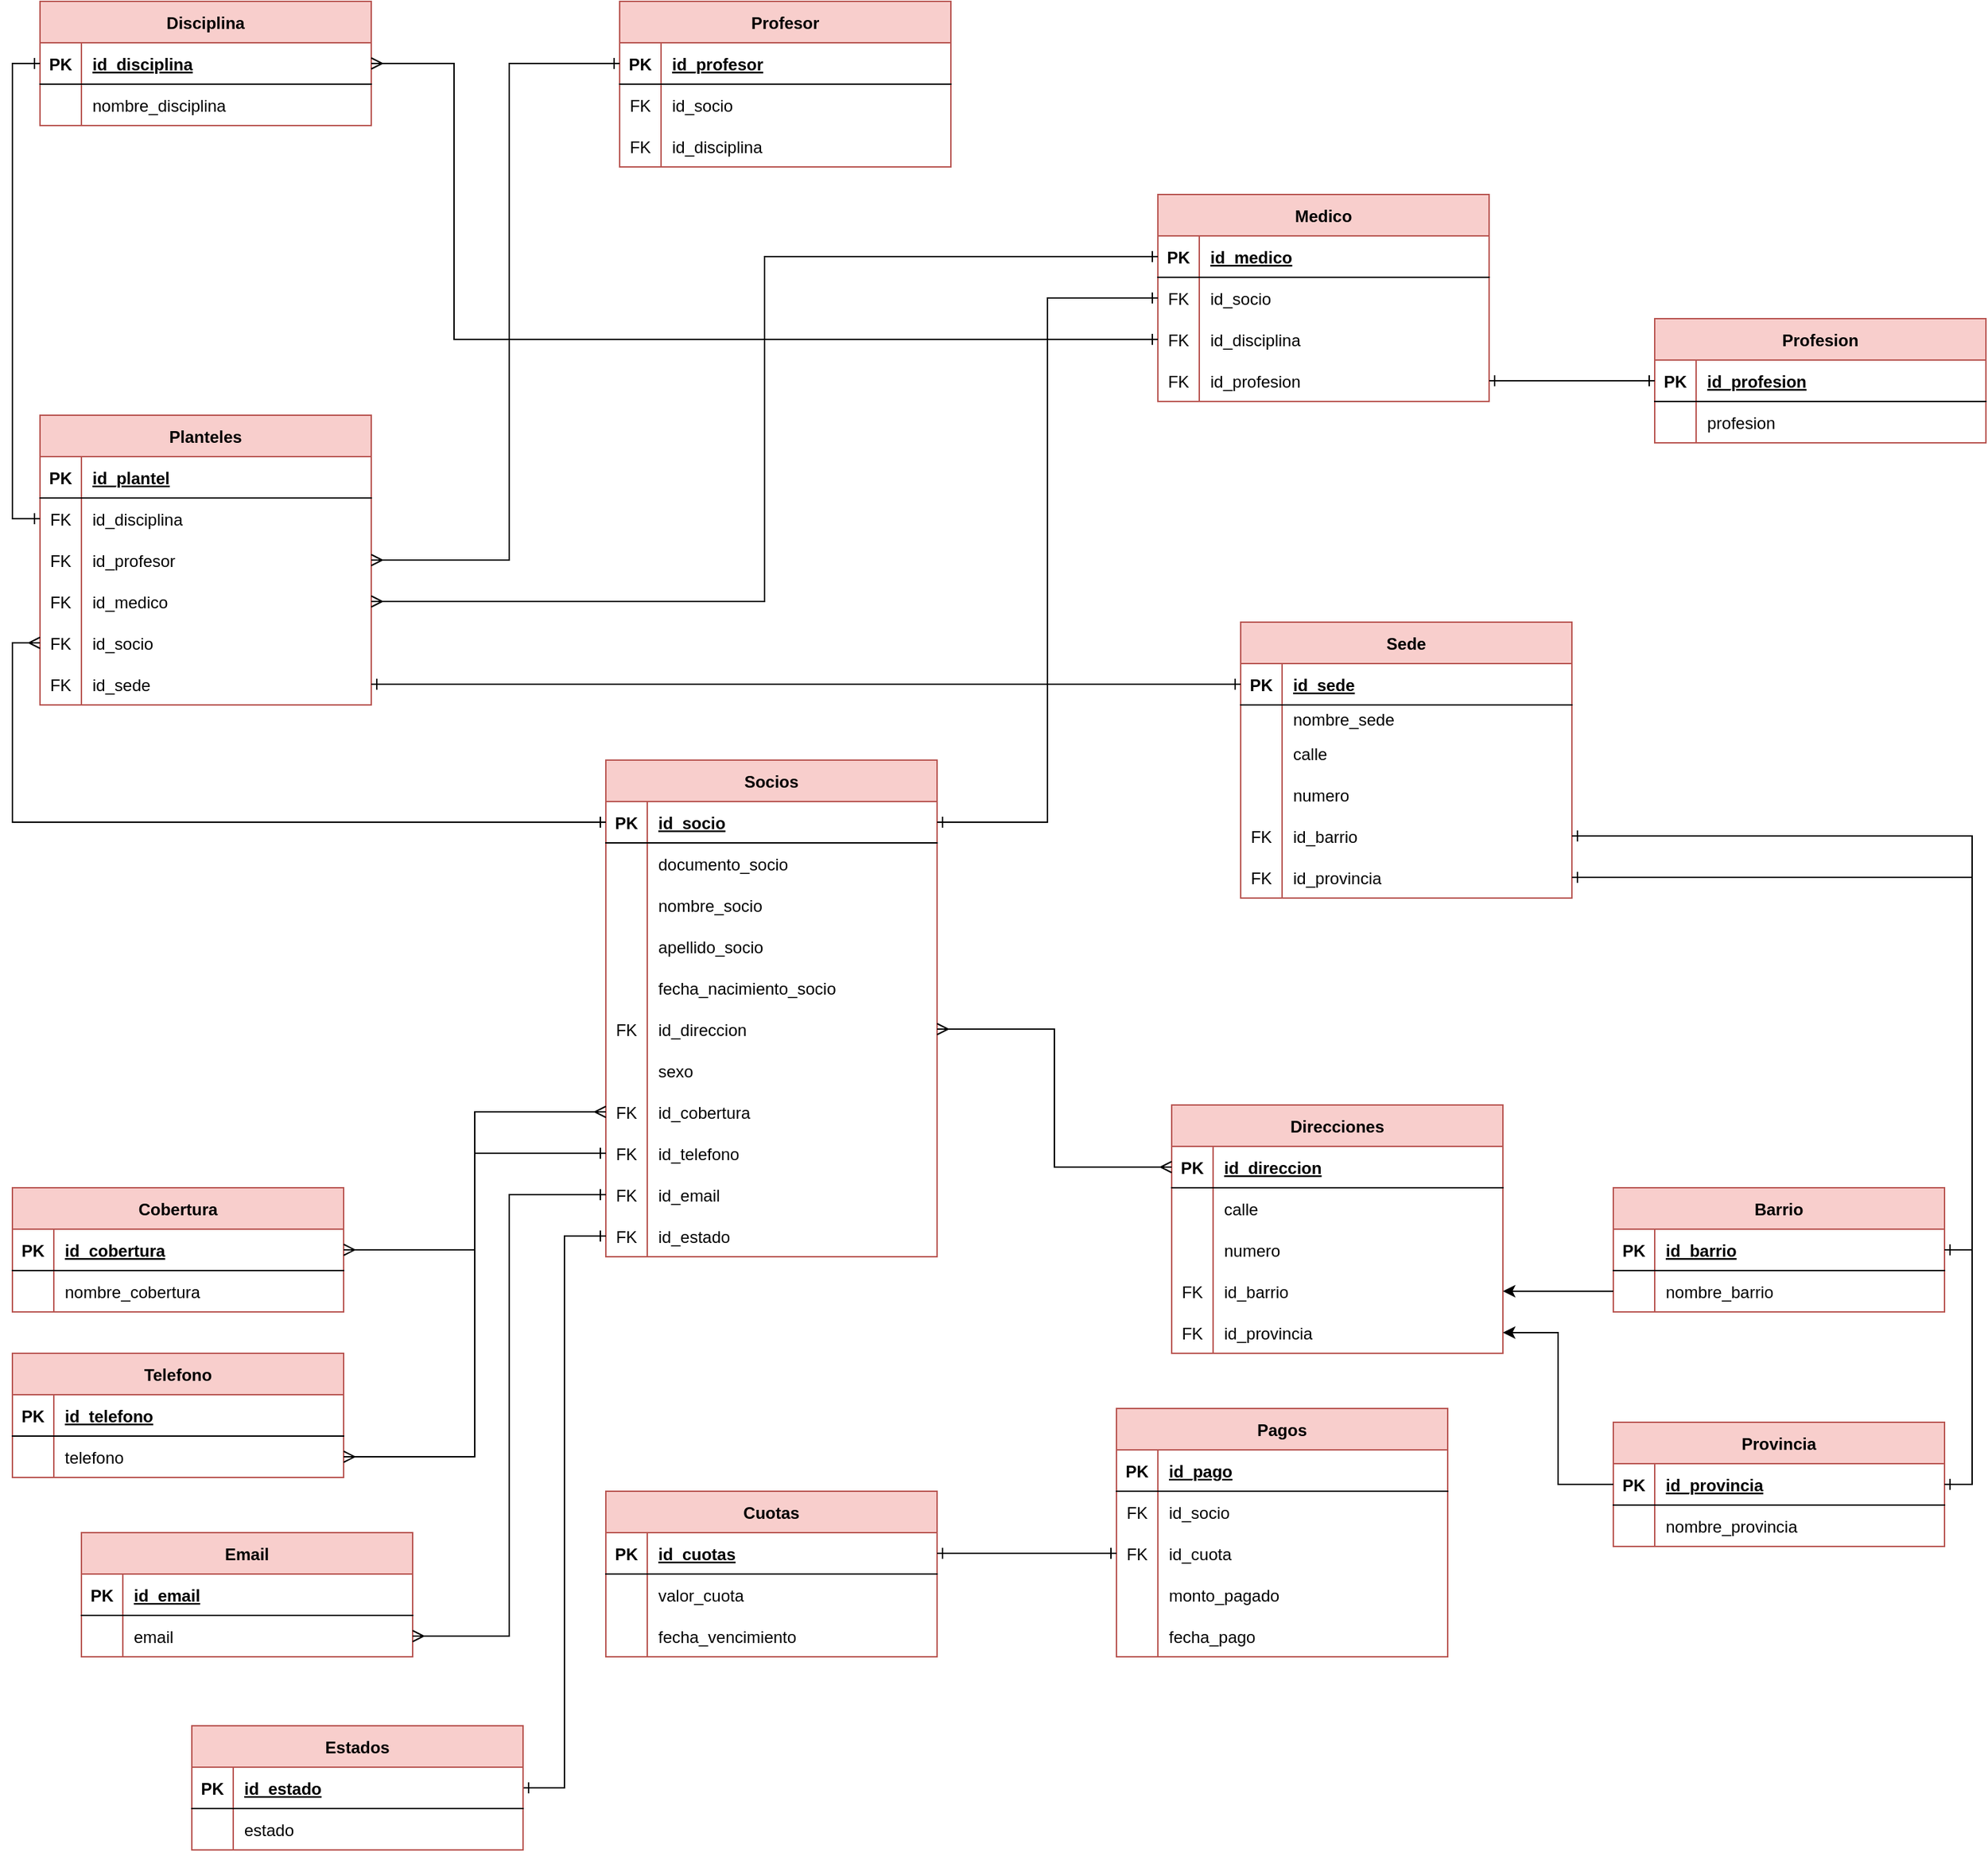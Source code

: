<mxfile version="21.6.5" type="device">
  <diagram id="R2lEEEUBdFMjLlhIrx00" name="Page-1">
    <mxGraphModel dx="2120" dy="2598" grid="1" gridSize="10" guides="1" tooltips="1" connect="1" arrows="1" fold="1" page="1" pageScale="1" pageWidth="850" pageHeight="1100" math="0" shadow="0" extFonts="Permanent Marker^https://fonts.googleapis.com/css?family=Permanent+Marker">
      <root>
        <mxCell id="0" />
        <mxCell id="1" parent="0" />
        <mxCell id="C-vyLk0tnHw3VtMMgP7b-23" value="Socios" style="shape=table;startSize=30;container=1;collapsible=1;childLayout=tableLayout;fixedRows=1;rowLines=0;fontStyle=1;align=center;resizeLast=1;fillColor=#f8cecc;strokeColor=#b85450;" parent="1" vertex="1">
          <mxGeometry x="470" y="-480" width="240" height="360" as="geometry" />
        </mxCell>
        <mxCell id="C-vyLk0tnHw3VtMMgP7b-24" value="" style="shape=partialRectangle;collapsible=0;dropTarget=0;pointerEvents=0;fillColor=none;points=[[0,0.5],[1,0.5]];portConstraint=eastwest;top=0;left=0;right=0;bottom=1;" parent="C-vyLk0tnHw3VtMMgP7b-23" vertex="1">
          <mxGeometry y="30" width="240" height="30" as="geometry" />
        </mxCell>
        <mxCell id="C-vyLk0tnHw3VtMMgP7b-25" value="PK" style="shape=partialRectangle;overflow=hidden;connectable=0;fillColor=none;top=0;left=0;bottom=0;right=0;fontStyle=1;" parent="C-vyLk0tnHw3VtMMgP7b-24" vertex="1">
          <mxGeometry width="30" height="30" as="geometry">
            <mxRectangle width="30" height="30" as="alternateBounds" />
          </mxGeometry>
        </mxCell>
        <mxCell id="C-vyLk0tnHw3VtMMgP7b-26" value="id_socio" style="shape=partialRectangle;overflow=hidden;connectable=0;fillColor=none;top=0;left=0;bottom=0;right=0;align=left;spacingLeft=6;fontStyle=5;" parent="C-vyLk0tnHw3VtMMgP7b-24" vertex="1">
          <mxGeometry x="30" width="210" height="30" as="geometry">
            <mxRectangle width="210" height="30" as="alternateBounds" />
          </mxGeometry>
        </mxCell>
        <mxCell id="q4q0OsbJX47O_npoKAJM-372" style="shape=partialRectangle;collapsible=0;dropTarget=0;pointerEvents=0;fillColor=none;points=[[0,0.5],[1,0.5]];portConstraint=eastwest;top=0;left=0;right=0;bottom=0;" parent="C-vyLk0tnHw3VtMMgP7b-23" vertex="1">
          <mxGeometry y="60" width="240" height="30" as="geometry" />
        </mxCell>
        <mxCell id="q4q0OsbJX47O_npoKAJM-373" style="shape=partialRectangle;overflow=hidden;connectable=0;fillColor=none;top=0;left=0;bottom=0;right=0;" parent="q4q0OsbJX47O_npoKAJM-372" vertex="1">
          <mxGeometry width="30" height="30" as="geometry">
            <mxRectangle width="30" height="30" as="alternateBounds" />
          </mxGeometry>
        </mxCell>
        <mxCell id="q4q0OsbJX47O_npoKAJM-374" value="documento_socio" style="shape=partialRectangle;overflow=hidden;connectable=0;fillColor=none;top=0;left=0;bottom=0;right=0;align=left;spacingLeft=6;" parent="q4q0OsbJX47O_npoKAJM-372" vertex="1">
          <mxGeometry x="30" width="210" height="30" as="geometry">
            <mxRectangle width="210" height="30" as="alternateBounds" />
          </mxGeometry>
        </mxCell>
        <mxCell id="C-vyLk0tnHw3VtMMgP7b-27" value="" style="shape=partialRectangle;collapsible=0;dropTarget=0;pointerEvents=0;fillColor=none;points=[[0,0.5],[1,0.5]];portConstraint=eastwest;top=0;left=0;right=0;bottom=0;" parent="C-vyLk0tnHw3VtMMgP7b-23" vertex="1">
          <mxGeometry y="90" width="240" height="30" as="geometry" />
        </mxCell>
        <mxCell id="C-vyLk0tnHw3VtMMgP7b-28" value="" style="shape=partialRectangle;overflow=hidden;connectable=0;fillColor=none;top=0;left=0;bottom=0;right=0;" parent="C-vyLk0tnHw3VtMMgP7b-27" vertex="1">
          <mxGeometry width="30" height="30" as="geometry">
            <mxRectangle width="30" height="30" as="alternateBounds" />
          </mxGeometry>
        </mxCell>
        <mxCell id="C-vyLk0tnHw3VtMMgP7b-29" value="nombre_socio" style="shape=partialRectangle;overflow=hidden;connectable=0;fillColor=none;top=0;left=0;bottom=0;right=0;align=left;spacingLeft=6;" parent="C-vyLk0tnHw3VtMMgP7b-27" vertex="1">
          <mxGeometry x="30" width="210" height="30" as="geometry">
            <mxRectangle width="210" height="30" as="alternateBounds" />
          </mxGeometry>
        </mxCell>
        <mxCell id="q4q0OsbJX47O_npoKAJM-129" style="shape=partialRectangle;collapsible=0;dropTarget=0;pointerEvents=0;fillColor=none;points=[[0,0.5],[1,0.5]];portConstraint=eastwest;top=0;left=0;right=0;bottom=0;" parent="C-vyLk0tnHw3VtMMgP7b-23" vertex="1">
          <mxGeometry y="120" width="240" height="30" as="geometry" />
        </mxCell>
        <mxCell id="q4q0OsbJX47O_npoKAJM-130" style="shape=partialRectangle;overflow=hidden;connectable=0;fillColor=none;top=0;left=0;bottom=0;right=0;" parent="q4q0OsbJX47O_npoKAJM-129" vertex="1">
          <mxGeometry width="30" height="30" as="geometry">
            <mxRectangle width="30" height="30" as="alternateBounds" />
          </mxGeometry>
        </mxCell>
        <mxCell id="q4q0OsbJX47O_npoKAJM-131" value="apellido_socio" style="shape=partialRectangle;overflow=hidden;connectable=0;fillColor=none;top=0;left=0;bottom=0;right=0;align=left;spacingLeft=6;" parent="q4q0OsbJX47O_npoKAJM-129" vertex="1">
          <mxGeometry x="30" width="210" height="30" as="geometry">
            <mxRectangle width="210" height="30" as="alternateBounds" />
          </mxGeometry>
        </mxCell>
        <mxCell id="q4q0OsbJX47O_npoKAJM-132" style="shape=partialRectangle;collapsible=0;dropTarget=0;pointerEvents=0;fillColor=none;points=[[0,0.5],[1,0.5]];portConstraint=eastwest;top=0;left=0;right=0;bottom=0;" parent="C-vyLk0tnHw3VtMMgP7b-23" vertex="1">
          <mxGeometry y="150" width="240" height="30" as="geometry" />
        </mxCell>
        <mxCell id="q4q0OsbJX47O_npoKAJM-133" style="shape=partialRectangle;overflow=hidden;connectable=0;fillColor=none;top=0;left=0;bottom=0;right=0;" parent="q4q0OsbJX47O_npoKAJM-132" vertex="1">
          <mxGeometry width="30" height="30" as="geometry">
            <mxRectangle width="30" height="30" as="alternateBounds" />
          </mxGeometry>
        </mxCell>
        <mxCell id="q4q0OsbJX47O_npoKAJM-134" value="fecha_nacimiento_socio" style="shape=partialRectangle;overflow=hidden;connectable=0;fillColor=none;top=0;left=0;bottom=0;right=0;align=left;spacingLeft=6;" parent="q4q0OsbJX47O_npoKAJM-132" vertex="1">
          <mxGeometry x="30" width="210" height="30" as="geometry">
            <mxRectangle width="210" height="30" as="alternateBounds" />
          </mxGeometry>
        </mxCell>
        <mxCell id="ULYlhQ1vIEuP3yVZWDIP-1" style="shape=partialRectangle;collapsible=0;dropTarget=0;pointerEvents=0;fillColor=none;points=[[0,0.5],[1,0.5]];portConstraint=eastwest;top=0;left=0;right=0;bottom=0;" parent="C-vyLk0tnHw3VtMMgP7b-23" vertex="1">
          <mxGeometry y="180" width="240" height="30" as="geometry" />
        </mxCell>
        <mxCell id="ULYlhQ1vIEuP3yVZWDIP-2" value="FK" style="shape=partialRectangle;overflow=hidden;connectable=0;fillColor=none;top=0;left=0;bottom=0;right=0;" parent="ULYlhQ1vIEuP3yVZWDIP-1" vertex="1">
          <mxGeometry width="30" height="30" as="geometry">
            <mxRectangle width="30" height="30" as="alternateBounds" />
          </mxGeometry>
        </mxCell>
        <mxCell id="ULYlhQ1vIEuP3yVZWDIP-3" value="id_direccion" style="shape=partialRectangle;overflow=hidden;connectable=0;fillColor=none;top=0;left=0;bottom=0;right=0;align=left;spacingLeft=6;" parent="ULYlhQ1vIEuP3yVZWDIP-1" vertex="1">
          <mxGeometry x="30" width="210" height="30" as="geometry">
            <mxRectangle width="210" height="30" as="alternateBounds" />
          </mxGeometry>
        </mxCell>
        <mxCell id="q4q0OsbJX47O_npoKAJM-138" style="shape=partialRectangle;collapsible=0;dropTarget=0;pointerEvents=0;fillColor=none;points=[[0,0.5],[1,0.5]];portConstraint=eastwest;top=0;left=0;right=0;bottom=0;" parent="C-vyLk0tnHw3VtMMgP7b-23" vertex="1">
          <mxGeometry y="210" width="240" height="30" as="geometry" />
        </mxCell>
        <mxCell id="q4q0OsbJX47O_npoKAJM-139" value="" style="shape=partialRectangle;overflow=hidden;connectable=0;fillColor=none;top=0;left=0;bottom=0;right=0;" parent="q4q0OsbJX47O_npoKAJM-138" vertex="1">
          <mxGeometry width="30" height="30" as="geometry">
            <mxRectangle width="30" height="30" as="alternateBounds" />
          </mxGeometry>
        </mxCell>
        <mxCell id="q4q0OsbJX47O_npoKAJM-140" value="sexo" style="shape=partialRectangle;overflow=hidden;connectable=0;fillColor=none;top=0;left=0;bottom=0;right=0;align=left;spacingLeft=6;" parent="q4q0OsbJX47O_npoKAJM-138" vertex="1">
          <mxGeometry x="30" width="210" height="30" as="geometry">
            <mxRectangle width="210" height="30" as="alternateBounds" />
          </mxGeometry>
        </mxCell>
        <mxCell id="q4q0OsbJX47O_npoKAJM-355" style="shape=partialRectangle;collapsible=0;dropTarget=0;pointerEvents=0;fillColor=none;points=[[0,0.5],[1,0.5]];portConstraint=eastwest;top=0;left=0;right=0;bottom=0;" parent="C-vyLk0tnHw3VtMMgP7b-23" vertex="1">
          <mxGeometry y="240" width="240" height="30" as="geometry" />
        </mxCell>
        <mxCell id="q4q0OsbJX47O_npoKAJM-356" value="FK" style="shape=partialRectangle;overflow=hidden;connectable=0;fillColor=none;top=0;left=0;bottom=0;right=0;" parent="q4q0OsbJX47O_npoKAJM-355" vertex="1">
          <mxGeometry width="30" height="30" as="geometry">
            <mxRectangle width="30" height="30" as="alternateBounds" />
          </mxGeometry>
        </mxCell>
        <mxCell id="q4q0OsbJX47O_npoKAJM-357" value="id_cobertura" style="shape=partialRectangle;overflow=hidden;connectable=0;fillColor=none;top=0;left=0;bottom=0;right=0;align=left;spacingLeft=6;" parent="q4q0OsbJX47O_npoKAJM-355" vertex="1">
          <mxGeometry x="30" width="210" height="30" as="geometry">
            <mxRectangle width="210" height="30" as="alternateBounds" />
          </mxGeometry>
        </mxCell>
        <mxCell id="ULYlhQ1vIEuP3yVZWDIP-12" style="shape=partialRectangle;collapsible=0;dropTarget=0;pointerEvents=0;fillColor=none;points=[[0,0.5],[1,0.5]];portConstraint=eastwest;top=0;left=0;right=0;bottom=0;" parent="C-vyLk0tnHw3VtMMgP7b-23" vertex="1">
          <mxGeometry y="270" width="240" height="30" as="geometry" />
        </mxCell>
        <mxCell id="ULYlhQ1vIEuP3yVZWDIP-13" value="FK" style="shape=partialRectangle;overflow=hidden;connectable=0;fillColor=none;top=0;left=0;bottom=0;right=0;" parent="ULYlhQ1vIEuP3yVZWDIP-12" vertex="1">
          <mxGeometry width="30" height="30" as="geometry">
            <mxRectangle width="30" height="30" as="alternateBounds" />
          </mxGeometry>
        </mxCell>
        <mxCell id="ULYlhQ1vIEuP3yVZWDIP-14" value="id_telefono" style="shape=partialRectangle;overflow=hidden;connectable=0;fillColor=none;top=0;left=0;bottom=0;right=0;align=left;spacingLeft=6;" parent="ULYlhQ1vIEuP3yVZWDIP-12" vertex="1">
          <mxGeometry x="30" width="210" height="30" as="geometry">
            <mxRectangle width="210" height="30" as="alternateBounds" />
          </mxGeometry>
        </mxCell>
        <mxCell id="ULYlhQ1vIEuP3yVZWDIP-25" style="shape=partialRectangle;collapsible=0;dropTarget=0;pointerEvents=0;fillColor=none;points=[[0,0.5],[1,0.5]];portConstraint=eastwest;top=0;left=0;right=0;bottom=0;" parent="C-vyLk0tnHw3VtMMgP7b-23" vertex="1">
          <mxGeometry y="300" width="240" height="30" as="geometry" />
        </mxCell>
        <mxCell id="ULYlhQ1vIEuP3yVZWDIP-26" value="FK" style="shape=partialRectangle;overflow=hidden;connectable=0;fillColor=none;top=0;left=0;bottom=0;right=0;" parent="ULYlhQ1vIEuP3yVZWDIP-25" vertex="1">
          <mxGeometry width="30" height="30" as="geometry">
            <mxRectangle width="30" height="30" as="alternateBounds" />
          </mxGeometry>
        </mxCell>
        <mxCell id="ULYlhQ1vIEuP3yVZWDIP-27" value="id_email" style="shape=partialRectangle;overflow=hidden;connectable=0;fillColor=none;top=0;left=0;bottom=0;right=0;align=left;spacingLeft=6;" parent="ULYlhQ1vIEuP3yVZWDIP-25" vertex="1">
          <mxGeometry x="30" width="210" height="30" as="geometry">
            <mxRectangle width="210" height="30" as="alternateBounds" />
          </mxGeometry>
        </mxCell>
        <mxCell id="KtCX2AKEOsHGNb-J1jnI-1" style="shape=partialRectangle;collapsible=0;dropTarget=0;pointerEvents=0;fillColor=none;points=[[0,0.5],[1,0.5]];portConstraint=eastwest;top=0;left=0;right=0;bottom=0;" parent="C-vyLk0tnHw3VtMMgP7b-23" vertex="1">
          <mxGeometry y="330" width="240" height="30" as="geometry" />
        </mxCell>
        <mxCell id="KtCX2AKEOsHGNb-J1jnI-2" value="FK" style="shape=partialRectangle;overflow=hidden;connectable=0;fillColor=none;top=0;left=0;bottom=0;right=0;" parent="KtCX2AKEOsHGNb-J1jnI-1" vertex="1">
          <mxGeometry width="30" height="30" as="geometry">
            <mxRectangle width="30" height="30" as="alternateBounds" />
          </mxGeometry>
        </mxCell>
        <mxCell id="KtCX2AKEOsHGNb-J1jnI-3" value="id_estado" style="shape=partialRectangle;overflow=hidden;connectable=0;fillColor=none;top=0;left=0;bottom=0;right=0;align=left;spacingLeft=6;" parent="KtCX2AKEOsHGNb-J1jnI-1" vertex="1">
          <mxGeometry x="30" width="210" height="30" as="geometry">
            <mxRectangle width="210" height="30" as="alternateBounds" />
          </mxGeometry>
        </mxCell>
        <mxCell id="q4q0OsbJX47O_npoKAJM-48" value="Profesor" style="shape=table;startSize=30;container=1;collapsible=1;childLayout=tableLayout;fixedRows=1;rowLines=0;fontStyle=1;align=center;resizeLast=1;fillColor=#f8cecc;strokeColor=#b85450;" parent="1" vertex="1">
          <mxGeometry x="480" y="-1030" width="240" height="120" as="geometry" />
        </mxCell>
        <mxCell id="q4q0OsbJX47O_npoKAJM-49" value="" style="shape=partialRectangle;collapsible=0;dropTarget=0;pointerEvents=0;fillColor=none;points=[[0,0.5],[1,0.5]];portConstraint=eastwest;top=0;left=0;right=0;bottom=1;" parent="q4q0OsbJX47O_npoKAJM-48" vertex="1">
          <mxGeometry y="30" width="240" height="30" as="geometry" />
        </mxCell>
        <mxCell id="q4q0OsbJX47O_npoKAJM-50" value="PK" style="shape=partialRectangle;overflow=hidden;connectable=0;fillColor=none;top=0;left=0;bottom=0;right=0;fontStyle=1;" parent="q4q0OsbJX47O_npoKAJM-49" vertex="1">
          <mxGeometry width="30" height="30" as="geometry">
            <mxRectangle width="30" height="30" as="alternateBounds" />
          </mxGeometry>
        </mxCell>
        <mxCell id="q4q0OsbJX47O_npoKAJM-51" value="id_profesor" style="shape=partialRectangle;overflow=hidden;connectable=0;fillColor=none;top=0;left=0;bottom=0;right=0;align=left;spacingLeft=6;fontStyle=5;" parent="q4q0OsbJX47O_npoKAJM-49" vertex="1">
          <mxGeometry x="30" width="210" height="30" as="geometry">
            <mxRectangle width="210" height="30" as="alternateBounds" />
          </mxGeometry>
        </mxCell>
        <mxCell id="q4q0OsbJX47O_npoKAJM-93" style="shape=partialRectangle;collapsible=0;dropTarget=0;pointerEvents=0;fillColor=none;points=[[0,0.5],[1,0.5]];portConstraint=eastwest;top=0;left=0;right=0;bottom=0;" parent="q4q0OsbJX47O_npoKAJM-48" vertex="1">
          <mxGeometry y="60" width="240" height="30" as="geometry" />
        </mxCell>
        <mxCell id="q4q0OsbJX47O_npoKAJM-94" value="FK" style="shape=partialRectangle;overflow=hidden;connectable=0;fillColor=none;top=0;left=0;bottom=0;right=0;" parent="q4q0OsbJX47O_npoKAJM-93" vertex="1">
          <mxGeometry width="30" height="30" as="geometry">
            <mxRectangle width="30" height="30" as="alternateBounds" />
          </mxGeometry>
        </mxCell>
        <mxCell id="q4q0OsbJX47O_npoKAJM-95" value="id_socio" style="shape=partialRectangle;overflow=hidden;connectable=0;fillColor=none;top=0;left=0;bottom=0;right=0;align=left;spacingLeft=6;" parent="q4q0OsbJX47O_npoKAJM-93" vertex="1">
          <mxGeometry x="30" width="210" height="30" as="geometry">
            <mxRectangle width="210" height="30" as="alternateBounds" />
          </mxGeometry>
        </mxCell>
        <mxCell id="q4q0OsbJX47O_npoKAJM-96" style="shape=partialRectangle;collapsible=0;dropTarget=0;pointerEvents=0;fillColor=none;points=[[0,0.5],[1,0.5]];portConstraint=eastwest;top=0;left=0;right=0;bottom=0;" parent="q4q0OsbJX47O_npoKAJM-48" vertex="1">
          <mxGeometry y="90" width="240" height="30" as="geometry" />
        </mxCell>
        <mxCell id="q4q0OsbJX47O_npoKAJM-97" value="FK" style="shape=partialRectangle;overflow=hidden;connectable=0;fillColor=none;top=0;left=0;bottom=0;right=0;" parent="q4q0OsbJX47O_npoKAJM-96" vertex="1">
          <mxGeometry width="30" height="30" as="geometry">
            <mxRectangle width="30" height="30" as="alternateBounds" />
          </mxGeometry>
        </mxCell>
        <mxCell id="q4q0OsbJX47O_npoKAJM-98" value="id_disciplina" style="shape=partialRectangle;overflow=hidden;connectable=0;fillColor=none;top=0;left=0;bottom=0;right=0;align=left;spacingLeft=6;" parent="q4q0OsbJX47O_npoKAJM-96" vertex="1">
          <mxGeometry x="30" width="210" height="30" as="geometry">
            <mxRectangle width="210" height="30" as="alternateBounds" />
          </mxGeometry>
        </mxCell>
        <mxCell id="q4q0OsbJX47O_npoKAJM-112" value="Medico" style="shape=table;startSize=30;container=1;collapsible=1;childLayout=tableLayout;fixedRows=1;rowLines=0;fontStyle=1;align=center;resizeLast=1;fillColor=#f8cecc;strokeColor=#b85450;" parent="1" vertex="1">
          <mxGeometry x="870" y="-890" width="240" height="150" as="geometry" />
        </mxCell>
        <mxCell id="q4q0OsbJX47O_npoKAJM-113" value="" style="shape=partialRectangle;collapsible=0;dropTarget=0;pointerEvents=0;fillColor=none;points=[[0,0.5],[1,0.5]];portConstraint=eastwest;top=0;left=0;right=0;bottom=1;" parent="q4q0OsbJX47O_npoKAJM-112" vertex="1">
          <mxGeometry y="30" width="240" height="30" as="geometry" />
        </mxCell>
        <mxCell id="q4q0OsbJX47O_npoKAJM-114" value="PK" style="shape=partialRectangle;overflow=hidden;connectable=0;fillColor=none;top=0;left=0;bottom=0;right=0;fontStyle=1;" parent="q4q0OsbJX47O_npoKAJM-113" vertex="1">
          <mxGeometry width="30" height="30" as="geometry">
            <mxRectangle width="30" height="30" as="alternateBounds" />
          </mxGeometry>
        </mxCell>
        <mxCell id="q4q0OsbJX47O_npoKAJM-115" value="id_medico" style="shape=partialRectangle;overflow=hidden;connectable=0;fillColor=none;top=0;left=0;bottom=0;right=0;align=left;spacingLeft=6;fontStyle=5;" parent="q4q0OsbJX47O_npoKAJM-113" vertex="1">
          <mxGeometry x="30" width="210" height="30" as="geometry">
            <mxRectangle width="210" height="30" as="alternateBounds" />
          </mxGeometry>
        </mxCell>
        <mxCell id="q4q0OsbJX47O_npoKAJM-187" style="shape=partialRectangle;collapsible=0;dropTarget=0;pointerEvents=0;fillColor=none;points=[[0,0.5],[1,0.5]];portConstraint=eastwest;top=0;left=0;right=0;bottom=0;" parent="q4q0OsbJX47O_npoKAJM-112" vertex="1">
          <mxGeometry y="60" width="240" height="30" as="geometry" />
        </mxCell>
        <mxCell id="q4q0OsbJX47O_npoKAJM-188" value="FK" style="shape=partialRectangle;overflow=hidden;connectable=0;fillColor=none;top=0;left=0;bottom=0;right=0;" parent="q4q0OsbJX47O_npoKAJM-187" vertex="1">
          <mxGeometry width="30" height="30" as="geometry">
            <mxRectangle width="30" height="30" as="alternateBounds" />
          </mxGeometry>
        </mxCell>
        <mxCell id="q4q0OsbJX47O_npoKAJM-189" value="id_socio" style="shape=partialRectangle;overflow=hidden;connectable=0;fillColor=none;top=0;left=0;bottom=0;right=0;align=left;spacingLeft=6;" parent="q4q0OsbJX47O_npoKAJM-187" vertex="1">
          <mxGeometry x="30" width="210" height="30" as="geometry">
            <mxRectangle width="210" height="30" as="alternateBounds" />
          </mxGeometry>
        </mxCell>
        <mxCell id="q4q0OsbJX47O_npoKAJM-119" style="shape=partialRectangle;collapsible=0;dropTarget=0;pointerEvents=0;fillColor=none;points=[[0,0.5],[1,0.5]];portConstraint=eastwest;top=0;left=0;right=0;bottom=0;" parent="q4q0OsbJX47O_npoKAJM-112" vertex="1">
          <mxGeometry y="90" width="240" height="30" as="geometry" />
        </mxCell>
        <mxCell id="q4q0OsbJX47O_npoKAJM-120" value="FK" style="shape=partialRectangle;overflow=hidden;connectable=0;fillColor=none;top=0;left=0;bottom=0;right=0;" parent="q4q0OsbJX47O_npoKAJM-119" vertex="1">
          <mxGeometry width="30" height="30" as="geometry">
            <mxRectangle width="30" height="30" as="alternateBounds" />
          </mxGeometry>
        </mxCell>
        <mxCell id="q4q0OsbJX47O_npoKAJM-121" value="id_disciplina" style="shape=partialRectangle;overflow=hidden;connectable=0;fillColor=none;top=0;left=0;bottom=0;right=0;align=left;spacingLeft=6;" parent="q4q0OsbJX47O_npoKAJM-119" vertex="1">
          <mxGeometry x="30" width="210" height="30" as="geometry">
            <mxRectangle width="210" height="30" as="alternateBounds" />
          </mxGeometry>
        </mxCell>
        <mxCell id="q4q0OsbJX47O_npoKAJM-116" style="shape=partialRectangle;collapsible=0;dropTarget=0;pointerEvents=0;fillColor=none;points=[[0,0.5],[1,0.5]];portConstraint=eastwest;top=0;left=0;right=0;bottom=0;" parent="q4q0OsbJX47O_npoKAJM-112" vertex="1">
          <mxGeometry y="120" width="240" height="30" as="geometry" />
        </mxCell>
        <mxCell id="q4q0OsbJX47O_npoKAJM-117" value="FK" style="shape=partialRectangle;overflow=hidden;connectable=0;fillColor=none;top=0;left=0;bottom=0;right=0;" parent="q4q0OsbJX47O_npoKAJM-116" vertex="1">
          <mxGeometry width="30" height="30" as="geometry">
            <mxRectangle width="30" height="30" as="alternateBounds" />
          </mxGeometry>
        </mxCell>
        <mxCell id="q4q0OsbJX47O_npoKAJM-118" value="id_profesion" style="shape=partialRectangle;overflow=hidden;connectable=0;fillColor=none;top=0;left=0;bottom=0;right=0;align=left;spacingLeft=6;" parent="q4q0OsbJX47O_npoKAJM-116" vertex="1">
          <mxGeometry x="30" width="210" height="30" as="geometry">
            <mxRectangle width="210" height="30" as="alternateBounds" />
          </mxGeometry>
        </mxCell>
        <mxCell id="q4q0OsbJX47O_npoKAJM-151" value="Planteles" style="shape=table;startSize=30;container=1;collapsible=1;childLayout=tableLayout;fixedRows=1;rowLines=0;fontStyle=1;align=center;resizeLast=1;fillColor=#f8cecc;strokeColor=#b85450;" parent="1" vertex="1">
          <mxGeometry x="60" y="-730" width="240" height="210" as="geometry" />
        </mxCell>
        <mxCell id="q4q0OsbJX47O_npoKAJM-152" value="" style="shape=partialRectangle;collapsible=0;dropTarget=0;pointerEvents=0;fillColor=none;points=[[0,0.5],[1,0.5]];portConstraint=eastwest;top=0;left=0;right=0;bottom=1;" parent="q4q0OsbJX47O_npoKAJM-151" vertex="1">
          <mxGeometry y="30" width="240" height="30" as="geometry" />
        </mxCell>
        <mxCell id="q4q0OsbJX47O_npoKAJM-153" value="PK" style="shape=partialRectangle;overflow=hidden;connectable=0;fillColor=none;top=0;left=0;bottom=0;right=0;fontStyle=1;" parent="q4q0OsbJX47O_npoKAJM-152" vertex="1">
          <mxGeometry width="30" height="30" as="geometry">
            <mxRectangle width="30" height="30" as="alternateBounds" />
          </mxGeometry>
        </mxCell>
        <mxCell id="q4q0OsbJX47O_npoKAJM-154" value="id_plantel" style="shape=partialRectangle;overflow=hidden;connectable=0;fillColor=none;top=0;left=0;bottom=0;right=0;align=left;spacingLeft=6;fontStyle=5;" parent="q4q0OsbJX47O_npoKAJM-152" vertex="1">
          <mxGeometry x="30" width="210" height="30" as="geometry">
            <mxRectangle width="210" height="30" as="alternateBounds" />
          </mxGeometry>
        </mxCell>
        <mxCell id="q4q0OsbJX47O_npoKAJM-155" value="" style="shape=partialRectangle;collapsible=0;dropTarget=0;pointerEvents=0;fillColor=none;points=[[0,0.5],[1,0.5]];portConstraint=eastwest;top=0;left=0;right=0;bottom=0;" parent="q4q0OsbJX47O_npoKAJM-151" vertex="1">
          <mxGeometry y="60" width="240" height="30" as="geometry" />
        </mxCell>
        <mxCell id="q4q0OsbJX47O_npoKAJM-156" value="FK" style="shape=partialRectangle;overflow=hidden;connectable=0;fillColor=none;top=0;left=0;bottom=0;right=0;" parent="q4q0OsbJX47O_npoKAJM-155" vertex="1">
          <mxGeometry width="30" height="30" as="geometry">
            <mxRectangle width="30" height="30" as="alternateBounds" />
          </mxGeometry>
        </mxCell>
        <mxCell id="q4q0OsbJX47O_npoKAJM-157" value="id_disciplina" style="shape=partialRectangle;overflow=hidden;connectable=0;fillColor=none;top=0;left=0;bottom=0;right=0;align=left;spacingLeft=6;" parent="q4q0OsbJX47O_npoKAJM-155" vertex="1">
          <mxGeometry x="30" width="210" height="30" as="geometry">
            <mxRectangle width="210" height="30" as="alternateBounds" />
          </mxGeometry>
        </mxCell>
        <mxCell id="q4q0OsbJX47O_npoKAJM-362" style="shape=partialRectangle;collapsible=0;dropTarget=0;pointerEvents=0;fillColor=none;points=[[0,0.5],[1,0.5]];portConstraint=eastwest;top=0;left=0;right=0;bottom=0;" parent="q4q0OsbJX47O_npoKAJM-151" vertex="1">
          <mxGeometry y="90" width="240" height="30" as="geometry" />
        </mxCell>
        <mxCell id="q4q0OsbJX47O_npoKAJM-363" value="FK" style="shape=partialRectangle;overflow=hidden;connectable=0;fillColor=none;top=0;left=0;bottom=0;right=0;" parent="q4q0OsbJX47O_npoKAJM-362" vertex="1">
          <mxGeometry width="30" height="30" as="geometry">
            <mxRectangle width="30" height="30" as="alternateBounds" />
          </mxGeometry>
        </mxCell>
        <mxCell id="q4q0OsbJX47O_npoKAJM-364" value="id_profesor" style="shape=partialRectangle;overflow=hidden;connectable=0;fillColor=none;top=0;left=0;bottom=0;right=0;align=left;spacingLeft=6;" parent="q4q0OsbJX47O_npoKAJM-362" vertex="1">
          <mxGeometry x="30" width="210" height="30" as="geometry">
            <mxRectangle width="210" height="30" as="alternateBounds" />
          </mxGeometry>
        </mxCell>
        <mxCell id="q4q0OsbJX47O_npoKAJM-359" style="shape=partialRectangle;collapsible=0;dropTarget=0;pointerEvents=0;fillColor=none;points=[[0,0.5],[1,0.5]];portConstraint=eastwest;top=0;left=0;right=0;bottom=0;" parent="q4q0OsbJX47O_npoKAJM-151" vertex="1">
          <mxGeometry y="120" width="240" height="30" as="geometry" />
        </mxCell>
        <mxCell id="q4q0OsbJX47O_npoKAJM-360" value="FK" style="shape=partialRectangle;overflow=hidden;connectable=0;fillColor=none;top=0;left=0;bottom=0;right=0;" parent="q4q0OsbJX47O_npoKAJM-359" vertex="1">
          <mxGeometry width="30" height="30" as="geometry">
            <mxRectangle width="30" height="30" as="alternateBounds" />
          </mxGeometry>
        </mxCell>
        <mxCell id="q4q0OsbJX47O_npoKAJM-361" value="id_medico" style="shape=partialRectangle;overflow=hidden;connectable=0;fillColor=none;top=0;left=0;bottom=0;right=0;align=left;spacingLeft=6;" parent="q4q0OsbJX47O_npoKAJM-359" vertex="1">
          <mxGeometry x="30" width="210" height="30" as="geometry">
            <mxRectangle width="210" height="30" as="alternateBounds" />
          </mxGeometry>
        </mxCell>
        <mxCell id="q4q0OsbJX47O_npoKAJM-392" style="shape=partialRectangle;collapsible=0;dropTarget=0;pointerEvents=0;fillColor=none;points=[[0,0.5],[1,0.5]];portConstraint=eastwest;top=0;left=0;right=0;bottom=0;" parent="q4q0OsbJX47O_npoKAJM-151" vertex="1">
          <mxGeometry y="150" width="240" height="30" as="geometry" />
        </mxCell>
        <mxCell id="q4q0OsbJX47O_npoKAJM-393" value="FK" style="shape=partialRectangle;overflow=hidden;connectable=0;fillColor=none;top=0;left=0;bottom=0;right=0;" parent="q4q0OsbJX47O_npoKAJM-392" vertex="1">
          <mxGeometry width="30" height="30" as="geometry">
            <mxRectangle width="30" height="30" as="alternateBounds" />
          </mxGeometry>
        </mxCell>
        <mxCell id="q4q0OsbJX47O_npoKAJM-394" value="id_socio" style="shape=partialRectangle;overflow=hidden;connectable=0;fillColor=none;top=0;left=0;bottom=0;right=0;align=left;spacingLeft=6;" parent="q4q0OsbJX47O_npoKAJM-392" vertex="1">
          <mxGeometry x="30" width="210" height="30" as="geometry">
            <mxRectangle width="210" height="30" as="alternateBounds" />
          </mxGeometry>
        </mxCell>
        <mxCell id="q4q0OsbJX47O_npoKAJM-389" style="shape=partialRectangle;collapsible=0;dropTarget=0;pointerEvents=0;fillColor=none;points=[[0,0.5],[1,0.5]];portConstraint=eastwest;top=0;left=0;right=0;bottom=0;" parent="q4q0OsbJX47O_npoKAJM-151" vertex="1">
          <mxGeometry y="180" width="240" height="30" as="geometry" />
        </mxCell>
        <mxCell id="q4q0OsbJX47O_npoKAJM-390" value="FK" style="shape=partialRectangle;overflow=hidden;connectable=0;fillColor=none;top=0;left=0;bottom=0;right=0;" parent="q4q0OsbJX47O_npoKAJM-389" vertex="1">
          <mxGeometry width="30" height="30" as="geometry">
            <mxRectangle width="30" height="30" as="alternateBounds" />
          </mxGeometry>
        </mxCell>
        <mxCell id="q4q0OsbJX47O_npoKAJM-391" value="id_sede" style="shape=partialRectangle;overflow=hidden;connectable=0;fillColor=none;top=0;left=0;bottom=0;right=0;align=left;spacingLeft=6;" parent="q4q0OsbJX47O_npoKAJM-389" vertex="1">
          <mxGeometry x="30" width="210" height="30" as="geometry">
            <mxRectangle width="210" height="30" as="alternateBounds" />
          </mxGeometry>
        </mxCell>
        <mxCell id="q4q0OsbJX47O_npoKAJM-226" style="edgeStyle=orthogonalEdgeStyle;rounded=0;orthogonalLoop=1;jettySize=auto;html=1;entryX=0;entryY=0.5;entryDx=0;entryDy=0;" parent="1" target="q4q0OsbJX47O_npoKAJM-49" edge="1">
          <mxGeometry relative="1" as="geometry" />
        </mxCell>
        <mxCell id="q4q0OsbJX47O_npoKAJM-258" value="Direcciones" style="shape=table;startSize=30;container=1;collapsible=1;childLayout=tableLayout;fixedRows=1;rowLines=0;fontStyle=1;align=center;resizeLast=1;fillColor=#f8cecc;strokeColor=#b85450;" parent="1" vertex="1">
          <mxGeometry x="880" y="-230" width="240" height="180" as="geometry" />
        </mxCell>
        <mxCell id="q4q0OsbJX47O_npoKAJM-259" value="" style="shape=partialRectangle;collapsible=0;dropTarget=0;pointerEvents=0;fillColor=none;points=[[0,0.5],[1,0.5]];portConstraint=eastwest;top=0;left=0;right=0;bottom=1;" parent="q4q0OsbJX47O_npoKAJM-258" vertex="1">
          <mxGeometry y="30" width="240" height="30" as="geometry" />
        </mxCell>
        <mxCell id="q4q0OsbJX47O_npoKAJM-260" value="PK" style="shape=partialRectangle;overflow=hidden;connectable=0;fillColor=none;top=0;left=0;bottom=0;right=0;fontStyle=1;" parent="q4q0OsbJX47O_npoKAJM-259" vertex="1">
          <mxGeometry width="30" height="30" as="geometry">
            <mxRectangle width="30" height="30" as="alternateBounds" />
          </mxGeometry>
        </mxCell>
        <mxCell id="q4q0OsbJX47O_npoKAJM-261" value="id_direccion" style="shape=partialRectangle;overflow=hidden;connectable=0;fillColor=none;top=0;left=0;bottom=0;right=0;align=left;spacingLeft=6;fontStyle=5;" parent="q4q0OsbJX47O_npoKAJM-259" vertex="1">
          <mxGeometry x="30" width="210" height="30" as="geometry">
            <mxRectangle width="210" height="30" as="alternateBounds" />
          </mxGeometry>
        </mxCell>
        <mxCell id="q4q0OsbJX47O_npoKAJM-262" value="" style="shape=partialRectangle;collapsible=0;dropTarget=0;pointerEvents=0;fillColor=none;points=[[0,0.5],[1,0.5]];portConstraint=eastwest;top=0;left=0;right=0;bottom=0;" parent="q4q0OsbJX47O_npoKAJM-258" vertex="1">
          <mxGeometry y="60" width="240" height="30" as="geometry" />
        </mxCell>
        <mxCell id="q4q0OsbJX47O_npoKAJM-263" value="" style="shape=partialRectangle;overflow=hidden;connectable=0;fillColor=none;top=0;left=0;bottom=0;right=0;" parent="q4q0OsbJX47O_npoKAJM-262" vertex="1">
          <mxGeometry width="30" height="30" as="geometry">
            <mxRectangle width="30" height="30" as="alternateBounds" />
          </mxGeometry>
        </mxCell>
        <mxCell id="q4q0OsbJX47O_npoKAJM-264" value="calle" style="shape=partialRectangle;overflow=hidden;connectable=0;fillColor=none;top=0;left=0;bottom=0;right=0;align=left;spacingLeft=6;" parent="q4q0OsbJX47O_npoKAJM-262" vertex="1">
          <mxGeometry x="30" width="210" height="30" as="geometry">
            <mxRectangle width="210" height="30" as="alternateBounds" />
          </mxGeometry>
        </mxCell>
        <mxCell id="q4q0OsbJX47O_npoKAJM-265" style="shape=partialRectangle;collapsible=0;dropTarget=0;pointerEvents=0;fillColor=none;points=[[0,0.5],[1,0.5]];portConstraint=eastwest;top=0;left=0;right=0;bottom=0;" parent="q4q0OsbJX47O_npoKAJM-258" vertex="1">
          <mxGeometry y="90" width="240" height="30" as="geometry" />
        </mxCell>
        <mxCell id="q4q0OsbJX47O_npoKAJM-266" style="shape=partialRectangle;overflow=hidden;connectable=0;fillColor=none;top=0;left=0;bottom=0;right=0;" parent="q4q0OsbJX47O_npoKAJM-265" vertex="1">
          <mxGeometry width="30" height="30" as="geometry">
            <mxRectangle width="30" height="30" as="alternateBounds" />
          </mxGeometry>
        </mxCell>
        <mxCell id="q4q0OsbJX47O_npoKAJM-267" value="numero" style="shape=partialRectangle;overflow=hidden;connectable=0;fillColor=none;top=0;left=0;bottom=0;right=0;align=left;spacingLeft=6;" parent="q4q0OsbJX47O_npoKAJM-265" vertex="1">
          <mxGeometry x="30" width="210" height="30" as="geometry">
            <mxRectangle width="210" height="30" as="alternateBounds" />
          </mxGeometry>
        </mxCell>
        <mxCell id="q4q0OsbJX47O_npoKAJM-268" style="shape=partialRectangle;collapsible=0;dropTarget=0;pointerEvents=0;fillColor=none;points=[[0,0.5],[1,0.5]];portConstraint=eastwest;top=0;left=0;right=0;bottom=0;" parent="q4q0OsbJX47O_npoKAJM-258" vertex="1">
          <mxGeometry y="120" width="240" height="30" as="geometry" />
        </mxCell>
        <mxCell id="q4q0OsbJX47O_npoKAJM-269" value="FK" style="shape=partialRectangle;overflow=hidden;connectable=0;fillColor=none;top=0;left=0;bottom=0;right=0;" parent="q4q0OsbJX47O_npoKAJM-268" vertex="1">
          <mxGeometry width="30" height="30" as="geometry">
            <mxRectangle width="30" height="30" as="alternateBounds" />
          </mxGeometry>
        </mxCell>
        <mxCell id="q4q0OsbJX47O_npoKAJM-270" value="id_barrio" style="shape=partialRectangle;overflow=hidden;connectable=0;fillColor=none;top=0;left=0;bottom=0;right=0;align=left;spacingLeft=6;" parent="q4q0OsbJX47O_npoKAJM-268" vertex="1">
          <mxGeometry x="30" width="210" height="30" as="geometry">
            <mxRectangle width="210" height="30" as="alternateBounds" />
          </mxGeometry>
        </mxCell>
        <mxCell id="q4q0OsbJX47O_npoKAJM-271" style="shape=partialRectangle;collapsible=0;dropTarget=0;pointerEvents=0;fillColor=none;points=[[0,0.5],[1,0.5]];portConstraint=eastwest;top=0;left=0;right=0;bottom=0;" parent="q4q0OsbJX47O_npoKAJM-258" vertex="1">
          <mxGeometry y="150" width="240" height="30" as="geometry" />
        </mxCell>
        <mxCell id="q4q0OsbJX47O_npoKAJM-272" value="FK" style="shape=partialRectangle;overflow=hidden;connectable=0;fillColor=none;top=0;left=0;bottom=0;right=0;" parent="q4q0OsbJX47O_npoKAJM-271" vertex="1">
          <mxGeometry width="30" height="30" as="geometry">
            <mxRectangle width="30" height="30" as="alternateBounds" />
          </mxGeometry>
        </mxCell>
        <mxCell id="q4q0OsbJX47O_npoKAJM-273" value="id_provincia" style="shape=partialRectangle;overflow=hidden;connectable=0;fillColor=none;top=0;left=0;bottom=0;right=0;align=left;spacingLeft=6;" parent="q4q0OsbJX47O_npoKAJM-271" vertex="1">
          <mxGeometry x="30" width="210" height="30" as="geometry">
            <mxRectangle width="210" height="30" as="alternateBounds" />
          </mxGeometry>
        </mxCell>
        <mxCell id="q4q0OsbJX47O_npoKAJM-283" value="Provincia" style="shape=table;startSize=30;container=1;collapsible=1;childLayout=tableLayout;fixedRows=1;rowLines=0;fontStyle=1;align=center;resizeLast=1;fillColor=#f8cecc;strokeColor=#b85450;" parent="1" vertex="1">
          <mxGeometry x="1200" width="240" height="90" as="geometry" />
        </mxCell>
        <mxCell id="q4q0OsbJX47O_npoKAJM-284" value="" style="shape=partialRectangle;collapsible=0;dropTarget=0;pointerEvents=0;fillColor=none;points=[[0,0.5],[1,0.5]];portConstraint=eastwest;top=0;left=0;right=0;bottom=1;" parent="q4q0OsbJX47O_npoKAJM-283" vertex="1">
          <mxGeometry y="30" width="240" height="30" as="geometry" />
        </mxCell>
        <mxCell id="q4q0OsbJX47O_npoKAJM-285" value="PK" style="shape=partialRectangle;overflow=hidden;connectable=0;fillColor=none;top=0;left=0;bottom=0;right=0;fontStyle=1;" parent="q4q0OsbJX47O_npoKAJM-284" vertex="1">
          <mxGeometry width="30" height="30" as="geometry">
            <mxRectangle width="30" height="30" as="alternateBounds" />
          </mxGeometry>
        </mxCell>
        <mxCell id="q4q0OsbJX47O_npoKAJM-286" value="id_provincia" style="shape=partialRectangle;overflow=hidden;connectable=0;fillColor=none;top=0;left=0;bottom=0;right=0;align=left;spacingLeft=6;fontStyle=5;" parent="q4q0OsbJX47O_npoKAJM-284" vertex="1">
          <mxGeometry x="30" width="210" height="30" as="geometry">
            <mxRectangle width="210" height="30" as="alternateBounds" />
          </mxGeometry>
        </mxCell>
        <mxCell id="q4q0OsbJX47O_npoKAJM-287" value="" style="shape=partialRectangle;collapsible=0;dropTarget=0;pointerEvents=0;fillColor=none;points=[[0,0.5],[1,0.5]];portConstraint=eastwest;top=0;left=0;right=0;bottom=0;" parent="q4q0OsbJX47O_npoKAJM-283" vertex="1">
          <mxGeometry y="60" width="240" height="30" as="geometry" />
        </mxCell>
        <mxCell id="q4q0OsbJX47O_npoKAJM-288" value="" style="shape=partialRectangle;overflow=hidden;connectable=0;fillColor=none;top=0;left=0;bottom=0;right=0;" parent="q4q0OsbJX47O_npoKAJM-287" vertex="1">
          <mxGeometry width="30" height="30" as="geometry">
            <mxRectangle width="30" height="30" as="alternateBounds" />
          </mxGeometry>
        </mxCell>
        <mxCell id="q4q0OsbJX47O_npoKAJM-289" value="nombre_provincia" style="shape=partialRectangle;overflow=hidden;connectable=0;fillColor=none;top=0;left=0;bottom=0;right=0;align=left;spacingLeft=6;" parent="q4q0OsbJX47O_npoKAJM-287" vertex="1">
          <mxGeometry x="30" width="210" height="30" as="geometry">
            <mxRectangle width="210" height="30" as="alternateBounds" />
          </mxGeometry>
        </mxCell>
        <mxCell id="q4q0OsbJX47O_npoKAJM-299" value="Barrio" style="shape=table;startSize=30;container=1;collapsible=1;childLayout=tableLayout;fixedRows=1;rowLines=0;fontStyle=1;align=center;resizeLast=1;fillColor=#f8cecc;strokeColor=#b85450;" parent="1" vertex="1">
          <mxGeometry x="1200" y="-170" width="240" height="90" as="geometry" />
        </mxCell>
        <mxCell id="q4q0OsbJX47O_npoKAJM-300" value="" style="shape=partialRectangle;collapsible=0;dropTarget=0;pointerEvents=0;fillColor=none;points=[[0,0.5],[1,0.5]];portConstraint=eastwest;top=0;left=0;right=0;bottom=1;" parent="q4q0OsbJX47O_npoKAJM-299" vertex="1">
          <mxGeometry y="30" width="240" height="30" as="geometry" />
        </mxCell>
        <mxCell id="q4q0OsbJX47O_npoKAJM-301" value="PK" style="shape=partialRectangle;overflow=hidden;connectable=0;fillColor=none;top=0;left=0;bottom=0;right=0;fontStyle=1;" parent="q4q0OsbJX47O_npoKAJM-300" vertex="1">
          <mxGeometry width="30" height="30" as="geometry">
            <mxRectangle width="30" height="30" as="alternateBounds" />
          </mxGeometry>
        </mxCell>
        <mxCell id="q4q0OsbJX47O_npoKAJM-302" value="id_barrio" style="shape=partialRectangle;overflow=hidden;connectable=0;fillColor=none;top=0;left=0;bottom=0;right=0;align=left;spacingLeft=6;fontStyle=5;" parent="q4q0OsbJX47O_npoKAJM-300" vertex="1">
          <mxGeometry x="30" width="210" height="30" as="geometry">
            <mxRectangle width="210" height="30" as="alternateBounds" />
          </mxGeometry>
        </mxCell>
        <mxCell id="q4q0OsbJX47O_npoKAJM-303" value="" style="shape=partialRectangle;collapsible=0;dropTarget=0;pointerEvents=0;fillColor=none;points=[[0,0.5],[1,0.5]];portConstraint=eastwest;top=0;left=0;right=0;bottom=0;" parent="q4q0OsbJX47O_npoKAJM-299" vertex="1">
          <mxGeometry y="60" width="240" height="30" as="geometry" />
        </mxCell>
        <mxCell id="q4q0OsbJX47O_npoKAJM-304" value="" style="shape=partialRectangle;overflow=hidden;connectable=0;fillColor=none;top=0;left=0;bottom=0;right=0;" parent="q4q0OsbJX47O_npoKAJM-303" vertex="1">
          <mxGeometry width="30" height="30" as="geometry">
            <mxRectangle width="30" height="30" as="alternateBounds" />
          </mxGeometry>
        </mxCell>
        <mxCell id="q4q0OsbJX47O_npoKAJM-305" value="nombre_barrio" style="shape=partialRectangle;overflow=hidden;connectable=0;fillColor=none;top=0;left=0;bottom=0;right=0;align=left;spacingLeft=6;" parent="q4q0OsbJX47O_npoKAJM-303" vertex="1">
          <mxGeometry x="30" width="210" height="30" as="geometry">
            <mxRectangle width="210" height="30" as="alternateBounds" />
          </mxGeometry>
        </mxCell>
        <mxCell id="q4q0OsbJX47O_npoKAJM-307" style="edgeStyle=orthogonalEdgeStyle;rounded=0;orthogonalLoop=1;jettySize=auto;html=1;exitX=0;exitY=0.5;exitDx=0;exitDy=0;entryX=1;entryY=0.5;entryDx=0;entryDy=0;" parent="1" source="q4q0OsbJX47O_npoKAJM-284" target="q4q0OsbJX47O_npoKAJM-271" edge="1">
          <mxGeometry relative="1" as="geometry" />
        </mxCell>
        <mxCell id="q4q0OsbJX47O_npoKAJM-308" value="Sede" style="shape=table;startSize=30;container=1;collapsible=1;childLayout=tableLayout;fixedRows=1;rowLines=0;fontStyle=1;align=center;resizeLast=1;fillColor=#f8cecc;strokeColor=#b85450;" parent="1" vertex="1">
          <mxGeometry x="930" y="-580" width="240" height="200" as="geometry" />
        </mxCell>
        <mxCell id="q4q0OsbJX47O_npoKAJM-309" value="" style="shape=partialRectangle;collapsible=0;dropTarget=0;pointerEvents=0;fillColor=none;points=[[0,0.5],[1,0.5]];portConstraint=eastwest;top=0;left=0;right=0;bottom=1;" parent="q4q0OsbJX47O_npoKAJM-308" vertex="1">
          <mxGeometry y="30" width="240" height="30" as="geometry" />
        </mxCell>
        <mxCell id="q4q0OsbJX47O_npoKAJM-310" value="PK" style="shape=partialRectangle;overflow=hidden;connectable=0;fillColor=none;top=0;left=0;bottom=0;right=0;fontStyle=1;" parent="q4q0OsbJX47O_npoKAJM-309" vertex="1">
          <mxGeometry width="30" height="30" as="geometry">
            <mxRectangle width="30" height="30" as="alternateBounds" />
          </mxGeometry>
        </mxCell>
        <mxCell id="q4q0OsbJX47O_npoKAJM-311" value="id_sede" style="shape=partialRectangle;overflow=hidden;connectable=0;fillColor=none;top=0;left=0;bottom=0;right=0;align=left;spacingLeft=6;fontStyle=5;" parent="q4q0OsbJX47O_npoKAJM-309" vertex="1">
          <mxGeometry x="30" width="210" height="30" as="geometry">
            <mxRectangle width="210" height="30" as="alternateBounds" />
          </mxGeometry>
        </mxCell>
        <mxCell id="q4q0OsbJX47O_npoKAJM-312" value="" style="shape=partialRectangle;collapsible=0;dropTarget=0;pointerEvents=0;fillColor=none;points=[[0,0.5],[1,0.5]];portConstraint=eastwest;top=0;left=0;right=0;bottom=0;" parent="q4q0OsbJX47O_npoKAJM-308" vertex="1">
          <mxGeometry y="60" width="240" height="20" as="geometry" />
        </mxCell>
        <mxCell id="q4q0OsbJX47O_npoKAJM-313" value="" style="shape=partialRectangle;overflow=hidden;connectable=0;fillColor=none;top=0;left=0;bottom=0;right=0;" parent="q4q0OsbJX47O_npoKAJM-312" vertex="1">
          <mxGeometry width="30" height="20" as="geometry">
            <mxRectangle width="30" height="20" as="alternateBounds" />
          </mxGeometry>
        </mxCell>
        <mxCell id="q4q0OsbJX47O_npoKAJM-314" value="nombre_sede" style="shape=partialRectangle;overflow=hidden;connectable=0;fillColor=none;top=0;left=0;bottom=0;right=0;align=left;spacingLeft=6;" parent="q4q0OsbJX47O_npoKAJM-312" vertex="1">
          <mxGeometry x="30" width="210" height="20" as="geometry">
            <mxRectangle width="210" height="20" as="alternateBounds" />
          </mxGeometry>
        </mxCell>
        <mxCell id="q4q0OsbJX47O_npoKAJM-315" style="shape=partialRectangle;collapsible=0;dropTarget=0;pointerEvents=0;fillColor=none;points=[[0,0.5],[1,0.5]];portConstraint=eastwest;top=0;left=0;right=0;bottom=0;" parent="q4q0OsbJX47O_npoKAJM-308" vertex="1">
          <mxGeometry y="80" width="240" height="30" as="geometry" />
        </mxCell>
        <mxCell id="q4q0OsbJX47O_npoKAJM-316" style="shape=partialRectangle;overflow=hidden;connectable=0;fillColor=none;top=0;left=0;bottom=0;right=0;" parent="q4q0OsbJX47O_npoKAJM-315" vertex="1">
          <mxGeometry width="30" height="30" as="geometry">
            <mxRectangle width="30" height="30" as="alternateBounds" />
          </mxGeometry>
        </mxCell>
        <mxCell id="q4q0OsbJX47O_npoKAJM-317" value="calle" style="shape=partialRectangle;overflow=hidden;connectable=0;fillColor=none;top=0;left=0;bottom=0;right=0;align=left;spacingLeft=6;" parent="q4q0OsbJX47O_npoKAJM-315" vertex="1">
          <mxGeometry x="30" width="210" height="30" as="geometry">
            <mxRectangle width="210" height="30" as="alternateBounds" />
          </mxGeometry>
        </mxCell>
        <mxCell id="q4q0OsbJX47O_npoKAJM-318" style="shape=partialRectangle;collapsible=0;dropTarget=0;pointerEvents=0;fillColor=none;points=[[0,0.5],[1,0.5]];portConstraint=eastwest;top=0;left=0;right=0;bottom=0;" parent="q4q0OsbJX47O_npoKAJM-308" vertex="1">
          <mxGeometry y="110" width="240" height="30" as="geometry" />
        </mxCell>
        <mxCell id="q4q0OsbJX47O_npoKAJM-319" style="shape=partialRectangle;overflow=hidden;connectable=0;fillColor=none;top=0;left=0;bottom=0;right=0;" parent="q4q0OsbJX47O_npoKAJM-318" vertex="1">
          <mxGeometry width="30" height="30" as="geometry">
            <mxRectangle width="30" height="30" as="alternateBounds" />
          </mxGeometry>
        </mxCell>
        <mxCell id="q4q0OsbJX47O_npoKAJM-320" value="numero" style="shape=partialRectangle;overflow=hidden;connectable=0;fillColor=none;top=0;left=0;bottom=0;right=0;align=left;spacingLeft=6;" parent="q4q0OsbJX47O_npoKAJM-318" vertex="1">
          <mxGeometry x="30" width="210" height="30" as="geometry">
            <mxRectangle width="210" height="30" as="alternateBounds" />
          </mxGeometry>
        </mxCell>
        <mxCell id="q4q0OsbJX47O_npoKAJM-321" style="shape=partialRectangle;collapsible=0;dropTarget=0;pointerEvents=0;fillColor=none;points=[[0,0.5],[1,0.5]];portConstraint=eastwest;top=0;left=0;right=0;bottom=0;" parent="q4q0OsbJX47O_npoKAJM-308" vertex="1">
          <mxGeometry y="140" width="240" height="30" as="geometry" />
        </mxCell>
        <mxCell id="q4q0OsbJX47O_npoKAJM-322" value="FK" style="shape=partialRectangle;overflow=hidden;connectable=0;fillColor=none;top=0;left=0;bottom=0;right=0;" parent="q4q0OsbJX47O_npoKAJM-321" vertex="1">
          <mxGeometry width="30" height="30" as="geometry">
            <mxRectangle width="30" height="30" as="alternateBounds" />
          </mxGeometry>
        </mxCell>
        <mxCell id="q4q0OsbJX47O_npoKAJM-323" value="id_barrio" style="shape=partialRectangle;overflow=hidden;connectable=0;fillColor=none;top=0;left=0;bottom=0;right=0;align=left;spacingLeft=6;" parent="q4q0OsbJX47O_npoKAJM-321" vertex="1">
          <mxGeometry x="30" width="210" height="30" as="geometry">
            <mxRectangle width="210" height="30" as="alternateBounds" />
          </mxGeometry>
        </mxCell>
        <mxCell id="q4q0OsbJX47O_npoKAJM-324" style="shape=partialRectangle;collapsible=0;dropTarget=0;pointerEvents=0;fillColor=none;points=[[0,0.5],[1,0.5]];portConstraint=eastwest;top=0;left=0;right=0;bottom=0;" parent="q4q0OsbJX47O_npoKAJM-308" vertex="1">
          <mxGeometry y="170" width="240" height="30" as="geometry" />
        </mxCell>
        <mxCell id="q4q0OsbJX47O_npoKAJM-325" value="FK" style="shape=partialRectangle;overflow=hidden;connectable=0;fillColor=none;top=0;left=0;bottom=0;right=0;" parent="q4q0OsbJX47O_npoKAJM-324" vertex="1">
          <mxGeometry width="30" height="30" as="geometry">
            <mxRectangle width="30" height="30" as="alternateBounds" />
          </mxGeometry>
        </mxCell>
        <mxCell id="q4q0OsbJX47O_npoKAJM-326" value="id_provincia" style="shape=partialRectangle;overflow=hidden;connectable=0;fillColor=none;top=0;left=0;bottom=0;right=0;align=left;spacingLeft=6;" parent="q4q0OsbJX47O_npoKAJM-324" vertex="1">
          <mxGeometry x="30" width="210" height="30" as="geometry">
            <mxRectangle width="210" height="30" as="alternateBounds" />
          </mxGeometry>
        </mxCell>
        <mxCell id="q4q0OsbJX47O_npoKAJM-334" style="edgeStyle=orthogonalEdgeStyle;rounded=0;orthogonalLoop=1;jettySize=auto;html=1;entryX=1;entryY=0.5;entryDx=0;entryDy=0;" parent="1" source="q4q0OsbJX47O_npoKAJM-113" edge="1">
          <mxGeometry relative="1" as="geometry" />
        </mxCell>
        <mxCell id="q4q0OsbJX47O_npoKAJM-338" style="edgeStyle=orthogonalEdgeStyle;rounded=0;orthogonalLoop=1;jettySize=auto;html=1;entryX=0;entryY=0.5;entryDx=0;entryDy=0;startArrow=ERone;startFill=0;endArrow=ERmany;endFill=0;" parent="1" source="C-vyLk0tnHw3VtMMgP7b-24" target="q4q0OsbJX47O_npoKAJM-392" edge="1">
          <mxGeometry relative="1" as="geometry">
            <mxPoint x="400" y="-405.0" as="targetPoint" />
          </mxGeometry>
        </mxCell>
        <mxCell id="q4q0OsbJX47O_npoKAJM-339" value="Cobertura" style="shape=table;startSize=30;container=1;collapsible=1;childLayout=tableLayout;fixedRows=1;rowLines=0;fontStyle=1;align=center;resizeLast=1;fillColor=#f8cecc;strokeColor=#b85450;" parent="1" vertex="1">
          <mxGeometry x="40" y="-170" width="240" height="90" as="geometry" />
        </mxCell>
        <mxCell id="q4q0OsbJX47O_npoKAJM-340" value="" style="shape=partialRectangle;collapsible=0;dropTarget=0;pointerEvents=0;fillColor=none;points=[[0,0.5],[1,0.5]];portConstraint=eastwest;top=0;left=0;right=0;bottom=1;" parent="q4q0OsbJX47O_npoKAJM-339" vertex="1">
          <mxGeometry y="30" width="240" height="30" as="geometry" />
        </mxCell>
        <mxCell id="q4q0OsbJX47O_npoKAJM-341" value="PK" style="shape=partialRectangle;overflow=hidden;connectable=0;fillColor=none;top=0;left=0;bottom=0;right=0;fontStyle=1;" parent="q4q0OsbJX47O_npoKAJM-340" vertex="1">
          <mxGeometry width="30" height="30" as="geometry">
            <mxRectangle width="30" height="30" as="alternateBounds" />
          </mxGeometry>
        </mxCell>
        <mxCell id="q4q0OsbJX47O_npoKAJM-342" value="id_cobertura" style="shape=partialRectangle;overflow=hidden;connectable=0;fillColor=none;top=0;left=0;bottom=0;right=0;align=left;spacingLeft=6;fontStyle=5;" parent="q4q0OsbJX47O_npoKAJM-340" vertex="1">
          <mxGeometry x="30" width="210" height="30" as="geometry">
            <mxRectangle width="210" height="30" as="alternateBounds" />
          </mxGeometry>
        </mxCell>
        <mxCell id="q4q0OsbJX47O_npoKAJM-343" value="" style="shape=partialRectangle;collapsible=0;dropTarget=0;pointerEvents=0;fillColor=none;points=[[0,0.5],[1,0.5]];portConstraint=eastwest;top=0;left=0;right=0;bottom=0;" parent="q4q0OsbJX47O_npoKAJM-339" vertex="1">
          <mxGeometry y="60" width="240" height="30" as="geometry" />
        </mxCell>
        <mxCell id="q4q0OsbJX47O_npoKAJM-344" value="" style="shape=partialRectangle;overflow=hidden;connectable=0;fillColor=none;top=0;left=0;bottom=0;right=0;" parent="q4q0OsbJX47O_npoKAJM-343" vertex="1">
          <mxGeometry width="30" height="30" as="geometry">
            <mxRectangle width="30" height="30" as="alternateBounds" />
          </mxGeometry>
        </mxCell>
        <mxCell id="q4q0OsbJX47O_npoKAJM-345" value="nombre_cobertura" style="shape=partialRectangle;overflow=hidden;connectable=0;fillColor=none;top=0;left=0;bottom=0;right=0;align=left;spacingLeft=6;" parent="q4q0OsbJX47O_npoKAJM-343" vertex="1">
          <mxGeometry x="30" width="210" height="30" as="geometry">
            <mxRectangle width="210" height="30" as="alternateBounds" />
          </mxGeometry>
        </mxCell>
        <mxCell id="q4q0OsbJX47O_npoKAJM-358" style="edgeStyle=orthogonalEdgeStyle;rounded=0;orthogonalLoop=1;jettySize=auto;html=1;exitX=1;exitY=0.5;exitDx=0;exitDy=0;entryX=0;entryY=0.5;entryDx=0;entryDy=0;startFill=0;backgroundOutline=0;startArrow=ERmany;endArrow=ERmany;endFill=0;" parent="1" source="q4q0OsbJX47O_npoKAJM-340" target="q4q0OsbJX47O_npoKAJM-355" edge="1">
          <mxGeometry relative="1" as="geometry" />
        </mxCell>
        <mxCell id="q4q0OsbJX47O_npoKAJM-368" style="edgeStyle=orthogonalEdgeStyle;rounded=0;orthogonalLoop=1;jettySize=auto;html=1;entryX=0;entryY=0.5;entryDx=0;entryDy=0;startArrow=ERmany;startFill=0;endArrow=ERone;endFill=0;" parent="1" source="q4q0OsbJX47O_npoKAJM-359" target="q4q0OsbJX47O_npoKAJM-113" edge="1">
          <mxGeometry relative="1" as="geometry" />
        </mxCell>
        <mxCell id="q4q0OsbJX47O_npoKAJM-369" style="edgeStyle=orthogonalEdgeStyle;rounded=0;orthogonalLoop=1;jettySize=auto;html=1;entryX=0;entryY=0.5;entryDx=0;entryDy=0;startArrow=ERmany;startFill=0;endArrow=ERone;endFill=0;" parent="1" source="q4q0OsbJX47O_npoKAJM-362" target="q4q0OsbJX47O_npoKAJM-49" edge="1">
          <mxGeometry relative="1" as="geometry">
            <Array as="points">
              <mxPoint x="400" y="-625" />
              <mxPoint x="400" y="-985" />
            </Array>
          </mxGeometry>
        </mxCell>
        <mxCell id="q4q0OsbJX47O_npoKAJM-370" style="edgeStyle=orthogonalEdgeStyle;rounded=0;orthogonalLoop=1;jettySize=auto;html=1;entryX=1;entryY=0.5;entryDx=0;entryDy=0;startArrow=ERone;startFill=0;endArrow=ERone;endFill=0;" parent="1" source="q4q0OsbJX47O_npoKAJM-321" target="q4q0OsbJX47O_npoKAJM-300" edge="1">
          <mxGeometry relative="1" as="geometry" />
        </mxCell>
        <mxCell id="q4q0OsbJX47O_npoKAJM-371" style="edgeStyle=orthogonalEdgeStyle;rounded=0;orthogonalLoop=1;jettySize=auto;html=1;entryX=1;entryY=0.5;entryDx=0;entryDy=0;startArrow=ERone;startFill=0;endArrow=ERone;endFill=0;" parent="1" source="q4q0OsbJX47O_npoKAJM-324" target="q4q0OsbJX47O_npoKAJM-284" edge="1">
          <mxGeometry relative="1" as="geometry" />
        </mxCell>
        <mxCell id="q4q0OsbJX47O_npoKAJM-375" value="Disciplina" style="shape=table;startSize=30;container=1;collapsible=1;childLayout=tableLayout;fixedRows=1;rowLines=0;fontStyle=1;align=center;resizeLast=1;fillColor=#f8cecc;strokeColor=#b85450;" parent="1" vertex="1">
          <mxGeometry x="60" y="-1030" width="240" height="90" as="geometry" />
        </mxCell>
        <mxCell id="q4q0OsbJX47O_npoKAJM-376" value="" style="shape=partialRectangle;collapsible=0;dropTarget=0;pointerEvents=0;fillColor=none;points=[[0,0.5],[1,0.5]];portConstraint=eastwest;top=0;left=0;right=0;bottom=1;" parent="q4q0OsbJX47O_npoKAJM-375" vertex="1">
          <mxGeometry y="30" width="240" height="30" as="geometry" />
        </mxCell>
        <mxCell id="q4q0OsbJX47O_npoKAJM-377" value="PK" style="shape=partialRectangle;overflow=hidden;connectable=0;fillColor=none;top=0;left=0;bottom=0;right=0;fontStyle=1;" parent="q4q0OsbJX47O_npoKAJM-376" vertex="1">
          <mxGeometry width="30" height="30" as="geometry">
            <mxRectangle width="30" height="30" as="alternateBounds" />
          </mxGeometry>
        </mxCell>
        <mxCell id="q4q0OsbJX47O_npoKAJM-378" value="id_disciplina" style="shape=partialRectangle;overflow=hidden;connectable=0;fillColor=none;top=0;left=0;bottom=0;right=0;align=left;spacingLeft=6;fontStyle=5;" parent="q4q0OsbJX47O_npoKAJM-376" vertex="1">
          <mxGeometry x="30" width="210" height="30" as="geometry">
            <mxRectangle width="210" height="30" as="alternateBounds" />
          </mxGeometry>
        </mxCell>
        <mxCell id="q4q0OsbJX47O_npoKAJM-379" value="" style="shape=partialRectangle;collapsible=0;dropTarget=0;pointerEvents=0;fillColor=none;points=[[0,0.5],[1,0.5]];portConstraint=eastwest;top=0;left=0;right=0;bottom=0;" parent="q4q0OsbJX47O_npoKAJM-375" vertex="1">
          <mxGeometry y="60" width="240" height="30" as="geometry" />
        </mxCell>
        <mxCell id="q4q0OsbJX47O_npoKAJM-380" value="" style="shape=partialRectangle;overflow=hidden;connectable=0;fillColor=none;top=0;left=0;bottom=0;right=0;" parent="q4q0OsbJX47O_npoKAJM-379" vertex="1">
          <mxGeometry width="30" height="30" as="geometry">
            <mxRectangle width="30" height="30" as="alternateBounds" />
          </mxGeometry>
        </mxCell>
        <mxCell id="q4q0OsbJX47O_npoKAJM-381" value="nombre_disciplina" style="shape=partialRectangle;overflow=hidden;connectable=0;fillColor=none;top=0;left=0;bottom=0;right=0;align=left;spacingLeft=6;" parent="q4q0OsbJX47O_npoKAJM-379" vertex="1">
          <mxGeometry x="30" width="210" height="30" as="geometry">
            <mxRectangle width="210" height="30" as="alternateBounds" />
          </mxGeometry>
        </mxCell>
        <mxCell id="q4q0OsbJX47O_npoKAJM-388" style="edgeStyle=orthogonalEdgeStyle;rounded=0;orthogonalLoop=1;jettySize=auto;html=1;entryX=0;entryY=0.5;entryDx=0;entryDy=0;startArrow=ERone;startFill=0;endArrow=ERone;endFill=0;" parent="1" source="q4q0OsbJX47O_npoKAJM-155" target="q4q0OsbJX47O_npoKAJM-376" edge="1">
          <mxGeometry relative="1" as="geometry" />
        </mxCell>
        <mxCell id="q4q0OsbJX47O_npoKAJM-398" style="edgeStyle=orthogonalEdgeStyle;rounded=0;orthogonalLoop=1;jettySize=auto;html=1;entryX=0;entryY=0.5;entryDx=0;entryDy=0;startArrow=ERone;startFill=0;endArrow=ERone;endFill=0;" parent="1" source="q4q0OsbJX47O_npoKAJM-389" target="q4q0OsbJX47O_npoKAJM-309" edge="1">
          <mxGeometry relative="1" as="geometry" />
        </mxCell>
        <mxCell id="ULYlhQ1vIEuP3yVZWDIP-4" style="edgeStyle=orthogonalEdgeStyle;rounded=0;orthogonalLoop=1;jettySize=auto;html=1;entryX=1;entryY=0.5;entryDx=0;entryDy=0;endArrow=ERmany;endFill=0;startArrow=ERmany;startFill=0;" parent="1" source="q4q0OsbJX47O_npoKAJM-259" target="ULYlhQ1vIEuP3yVZWDIP-1" edge="1">
          <mxGeometry relative="1" as="geometry" />
        </mxCell>
        <mxCell id="ULYlhQ1vIEuP3yVZWDIP-8" style="edgeStyle=orthogonalEdgeStyle;rounded=0;orthogonalLoop=1;jettySize=auto;html=1;entryX=1;entryY=0.5;entryDx=0;entryDy=0;" parent="1" source="q4q0OsbJX47O_npoKAJM-303" target="q4q0OsbJX47O_npoKAJM-268" edge="1">
          <mxGeometry relative="1" as="geometry" />
        </mxCell>
        <mxCell id="ULYlhQ1vIEuP3yVZWDIP-15" value="Telefono" style="shape=table;startSize=30;container=1;collapsible=1;childLayout=tableLayout;fixedRows=1;rowLines=0;fontStyle=1;align=center;resizeLast=1;fillColor=#f8cecc;strokeColor=#b85450;" parent="1" vertex="1">
          <mxGeometry x="40" y="-50" width="240" height="90" as="geometry" />
        </mxCell>
        <mxCell id="ULYlhQ1vIEuP3yVZWDIP-16" value="" style="shape=partialRectangle;collapsible=0;dropTarget=0;pointerEvents=0;fillColor=none;points=[[0,0.5],[1,0.5]];portConstraint=eastwest;top=0;left=0;right=0;bottom=1;" parent="ULYlhQ1vIEuP3yVZWDIP-15" vertex="1">
          <mxGeometry y="30" width="240" height="30" as="geometry" />
        </mxCell>
        <mxCell id="ULYlhQ1vIEuP3yVZWDIP-17" value="PK" style="shape=partialRectangle;overflow=hidden;connectable=0;fillColor=none;top=0;left=0;bottom=0;right=0;fontStyle=1;" parent="ULYlhQ1vIEuP3yVZWDIP-16" vertex="1">
          <mxGeometry width="30" height="30" as="geometry">
            <mxRectangle width="30" height="30" as="alternateBounds" />
          </mxGeometry>
        </mxCell>
        <mxCell id="ULYlhQ1vIEuP3yVZWDIP-18" value="id_telefono" style="shape=partialRectangle;overflow=hidden;connectable=0;fillColor=none;top=0;left=0;bottom=0;right=0;align=left;spacingLeft=6;fontStyle=5;" parent="ULYlhQ1vIEuP3yVZWDIP-16" vertex="1">
          <mxGeometry x="30" width="210" height="30" as="geometry">
            <mxRectangle width="210" height="30" as="alternateBounds" />
          </mxGeometry>
        </mxCell>
        <mxCell id="ULYlhQ1vIEuP3yVZWDIP-19" value="" style="shape=partialRectangle;collapsible=0;dropTarget=0;pointerEvents=0;fillColor=none;points=[[0,0.5],[1,0.5]];portConstraint=eastwest;top=0;left=0;right=0;bottom=0;" parent="ULYlhQ1vIEuP3yVZWDIP-15" vertex="1">
          <mxGeometry y="60" width="240" height="30" as="geometry" />
        </mxCell>
        <mxCell id="ULYlhQ1vIEuP3yVZWDIP-20" value="" style="shape=partialRectangle;overflow=hidden;connectable=0;fillColor=none;top=0;left=0;bottom=0;right=0;" parent="ULYlhQ1vIEuP3yVZWDIP-19" vertex="1">
          <mxGeometry width="30" height="30" as="geometry">
            <mxRectangle width="30" height="30" as="alternateBounds" />
          </mxGeometry>
        </mxCell>
        <mxCell id="ULYlhQ1vIEuP3yVZWDIP-21" value="telefono" style="shape=partialRectangle;overflow=hidden;connectable=0;fillColor=none;top=0;left=0;bottom=0;right=0;align=left;spacingLeft=6;" parent="ULYlhQ1vIEuP3yVZWDIP-19" vertex="1">
          <mxGeometry x="30" width="210" height="30" as="geometry">
            <mxRectangle width="210" height="30" as="alternateBounds" />
          </mxGeometry>
        </mxCell>
        <mxCell id="ULYlhQ1vIEuP3yVZWDIP-28" value="Email" style="shape=table;startSize=30;container=1;collapsible=1;childLayout=tableLayout;fixedRows=1;rowLines=0;fontStyle=1;align=center;resizeLast=1;fillColor=#f8cecc;strokeColor=#b85450;" parent="1" vertex="1">
          <mxGeometry x="90" y="80" width="240" height="90" as="geometry" />
        </mxCell>
        <mxCell id="ULYlhQ1vIEuP3yVZWDIP-29" value="" style="shape=partialRectangle;collapsible=0;dropTarget=0;pointerEvents=0;fillColor=none;points=[[0,0.5],[1,0.5]];portConstraint=eastwest;top=0;left=0;right=0;bottom=1;" parent="ULYlhQ1vIEuP3yVZWDIP-28" vertex="1">
          <mxGeometry y="30" width="240" height="30" as="geometry" />
        </mxCell>
        <mxCell id="ULYlhQ1vIEuP3yVZWDIP-30" value="PK" style="shape=partialRectangle;overflow=hidden;connectable=0;fillColor=none;top=0;left=0;bottom=0;right=0;fontStyle=1;" parent="ULYlhQ1vIEuP3yVZWDIP-29" vertex="1">
          <mxGeometry width="30" height="30" as="geometry">
            <mxRectangle width="30" height="30" as="alternateBounds" />
          </mxGeometry>
        </mxCell>
        <mxCell id="ULYlhQ1vIEuP3yVZWDIP-31" value="id_email" style="shape=partialRectangle;overflow=hidden;connectable=0;fillColor=none;top=0;left=0;bottom=0;right=0;align=left;spacingLeft=6;fontStyle=5;" parent="ULYlhQ1vIEuP3yVZWDIP-29" vertex="1">
          <mxGeometry x="30" width="210" height="30" as="geometry">
            <mxRectangle width="210" height="30" as="alternateBounds" />
          </mxGeometry>
        </mxCell>
        <mxCell id="ULYlhQ1vIEuP3yVZWDIP-32" value="" style="shape=partialRectangle;collapsible=0;dropTarget=0;pointerEvents=0;fillColor=none;points=[[0,0.5],[1,0.5]];portConstraint=eastwest;top=0;left=0;right=0;bottom=0;" parent="ULYlhQ1vIEuP3yVZWDIP-28" vertex="1">
          <mxGeometry y="60" width="240" height="30" as="geometry" />
        </mxCell>
        <mxCell id="ULYlhQ1vIEuP3yVZWDIP-33" value="" style="shape=partialRectangle;overflow=hidden;connectable=0;fillColor=none;top=0;left=0;bottom=0;right=0;" parent="ULYlhQ1vIEuP3yVZWDIP-32" vertex="1">
          <mxGeometry width="30" height="30" as="geometry">
            <mxRectangle width="30" height="30" as="alternateBounds" />
          </mxGeometry>
        </mxCell>
        <mxCell id="ULYlhQ1vIEuP3yVZWDIP-34" value="email" style="shape=partialRectangle;overflow=hidden;connectable=0;fillColor=none;top=0;left=0;bottom=0;right=0;align=left;spacingLeft=6;" parent="ULYlhQ1vIEuP3yVZWDIP-32" vertex="1">
          <mxGeometry x="30" width="210" height="30" as="geometry">
            <mxRectangle width="210" height="30" as="alternateBounds" />
          </mxGeometry>
        </mxCell>
        <mxCell id="ULYlhQ1vIEuP3yVZWDIP-35" style="edgeStyle=orthogonalEdgeStyle;rounded=0;orthogonalLoop=1;jettySize=auto;html=1;entryX=0;entryY=0.5;entryDx=0;entryDy=0;endArrow=ERone;endFill=0;startArrow=ERmany;startFill=0;" parent="1" source="ULYlhQ1vIEuP3yVZWDIP-19" target="ULYlhQ1vIEuP3yVZWDIP-12" edge="1">
          <mxGeometry relative="1" as="geometry" />
        </mxCell>
        <mxCell id="ULYlhQ1vIEuP3yVZWDIP-36" style="edgeStyle=orthogonalEdgeStyle;rounded=0;orthogonalLoop=1;jettySize=auto;html=1;entryX=0;entryY=0.5;entryDx=0;entryDy=0;endArrow=ERone;endFill=0;startArrow=ERmany;startFill=0;" parent="1" source="ULYlhQ1vIEuP3yVZWDIP-32" target="ULYlhQ1vIEuP3yVZWDIP-25" edge="1">
          <mxGeometry relative="1" as="geometry" />
        </mxCell>
        <mxCell id="ULYlhQ1vIEuP3yVZWDIP-48" style="edgeStyle=orthogonalEdgeStyle;rounded=0;orthogonalLoop=1;jettySize=auto;html=1;entryX=0;entryY=0.5;entryDx=0;entryDy=0;endArrow=ERone;endFill=0;startArrow=ERone;startFill=0;" parent="1" source="C-vyLk0tnHw3VtMMgP7b-24" target="q4q0OsbJX47O_npoKAJM-187" edge="1">
          <mxGeometry relative="1" as="geometry" />
        </mxCell>
        <mxCell id="ULYlhQ1vIEuP3yVZWDIP-49" style="edgeStyle=orthogonalEdgeStyle;rounded=0;orthogonalLoop=1;jettySize=auto;html=1;entryX=0;entryY=0.5;entryDx=0;entryDy=0;endArrow=ERone;endFill=0;startArrow=ERmany;startFill=0;" parent="1" source="q4q0OsbJX47O_npoKAJM-376" target="q4q0OsbJX47O_npoKAJM-119" edge="1">
          <mxGeometry relative="1" as="geometry">
            <Array as="points">
              <mxPoint x="360" y="-985" />
              <mxPoint x="360" y="-785" />
            </Array>
          </mxGeometry>
        </mxCell>
        <mxCell id="KMC6wrt-JIJlVySLBByo-1" value="Profesion" style="shape=table;startSize=30;container=1;collapsible=1;childLayout=tableLayout;fixedRows=1;rowLines=0;fontStyle=1;align=center;resizeLast=1;fillColor=#f8cecc;strokeColor=#b85450;" parent="1" vertex="1">
          <mxGeometry x="1230" y="-800" width="240" height="90" as="geometry" />
        </mxCell>
        <mxCell id="KMC6wrt-JIJlVySLBByo-2" value="" style="shape=partialRectangle;collapsible=0;dropTarget=0;pointerEvents=0;fillColor=none;points=[[0,0.5],[1,0.5]];portConstraint=eastwest;top=0;left=0;right=0;bottom=1;" parent="KMC6wrt-JIJlVySLBByo-1" vertex="1">
          <mxGeometry y="30" width="240" height="30" as="geometry" />
        </mxCell>
        <mxCell id="KMC6wrt-JIJlVySLBByo-3" value="PK" style="shape=partialRectangle;overflow=hidden;connectable=0;fillColor=none;top=0;left=0;bottom=0;right=0;fontStyle=1;" parent="KMC6wrt-JIJlVySLBByo-2" vertex="1">
          <mxGeometry width="30" height="30" as="geometry">
            <mxRectangle width="30" height="30" as="alternateBounds" />
          </mxGeometry>
        </mxCell>
        <mxCell id="KMC6wrt-JIJlVySLBByo-4" value="id_profesion" style="shape=partialRectangle;overflow=hidden;connectable=0;fillColor=none;top=0;left=0;bottom=0;right=0;align=left;spacingLeft=6;fontStyle=5;" parent="KMC6wrt-JIJlVySLBByo-2" vertex="1">
          <mxGeometry x="30" width="210" height="30" as="geometry">
            <mxRectangle width="210" height="30" as="alternateBounds" />
          </mxGeometry>
        </mxCell>
        <mxCell id="KMC6wrt-JIJlVySLBByo-5" value="" style="shape=partialRectangle;collapsible=0;dropTarget=0;pointerEvents=0;fillColor=none;points=[[0,0.5],[1,0.5]];portConstraint=eastwest;top=0;left=0;right=0;bottom=0;" parent="KMC6wrt-JIJlVySLBByo-1" vertex="1">
          <mxGeometry y="60" width="240" height="30" as="geometry" />
        </mxCell>
        <mxCell id="KMC6wrt-JIJlVySLBByo-6" value="" style="shape=partialRectangle;overflow=hidden;connectable=0;fillColor=none;top=0;left=0;bottom=0;right=0;" parent="KMC6wrt-JIJlVySLBByo-5" vertex="1">
          <mxGeometry width="30" height="30" as="geometry">
            <mxRectangle width="30" height="30" as="alternateBounds" />
          </mxGeometry>
        </mxCell>
        <mxCell id="KMC6wrt-JIJlVySLBByo-7" value="profesion" style="shape=partialRectangle;overflow=hidden;connectable=0;fillColor=none;top=0;left=0;bottom=0;right=0;align=left;spacingLeft=6;" parent="KMC6wrt-JIJlVySLBByo-5" vertex="1">
          <mxGeometry x="30" width="210" height="30" as="geometry">
            <mxRectangle width="210" height="30" as="alternateBounds" />
          </mxGeometry>
        </mxCell>
        <mxCell id="KMC6wrt-JIJlVySLBByo-8" style="edgeStyle=orthogonalEdgeStyle;rounded=0;orthogonalLoop=1;jettySize=auto;html=1;entryX=0;entryY=0.5;entryDx=0;entryDy=0;startArrow=ERone;startFill=0;endArrow=ERone;endFill=0;" parent="1" source="q4q0OsbJX47O_npoKAJM-116" target="KMC6wrt-JIJlVySLBByo-1" edge="1">
          <mxGeometry relative="1" as="geometry" />
        </mxCell>
        <mxCell id="KtCX2AKEOsHGNb-J1jnI-11" style="edgeStyle=orthogonalEdgeStyle;rounded=0;orthogonalLoop=1;jettySize=auto;html=1;entryX=0;entryY=0.5;entryDx=0;entryDy=0;exitX=1;exitY=0.5;exitDx=0;exitDy=0;startArrow=ERone;startFill=0;endArrow=ERone;endFill=0;" parent="1" source="KtCX2AKEOsHGNb-J1jnI-5" target="KtCX2AKEOsHGNb-J1jnI-1" edge="1">
          <mxGeometry relative="1" as="geometry" />
        </mxCell>
        <mxCell id="KtCX2AKEOsHGNb-J1jnI-4" value="Estados" style="shape=table;startSize=30;container=1;collapsible=1;childLayout=tableLayout;fixedRows=1;rowLines=0;fontStyle=1;align=center;resizeLast=1;fillColor=#f8cecc;strokeColor=#b85450;" parent="1" vertex="1">
          <mxGeometry x="170" y="220" width="240" height="90" as="geometry" />
        </mxCell>
        <mxCell id="KtCX2AKEOsHGNb-J1jnI-5" value="" style="shape=partialRectangle;collapsible=0;dropTarget=0;pointerEvents=0;fillColor=none;points=[[0,0.5],[1,0.5]];portConstraint=eastwest;top=0;left=0;right=0;bottom=1;" parent="KtCX2AKEOsHGNb-J1jnI-4" vertex="1">
          <mxGeometry y="30" width="240" height="30" as="geometry" />
        </mxCell>
        <mxCell id="KtCX2AKEOsHGNb-J1jnI-6" value="PK" style="shape=partialRectangle;overflow=hidden;connectable=0;fillColor=none;top=0;left=0;bottom=0;right=0;fontStyle=1;" parent="KtCX2AKEOsHGNb-J1jnI-5" vertex="1">
          <mxGeometry width="30" height="30" as="geometry">
            <mxRectangle width="30" height="30" as="alternateBounds" />
          </mxGeometry>
        </mxCell>
        <mxCell id="KtCX2AKEOsHGNb-J1jnI-7" value="id_estado" style="shape=partialRectangle;overflow=hidden;connectable=0;fillColor=none;top=0;left=0;bottom=0;right=0;align=left;spacingLeft=6;fontStyle=5;" parent="KtCX2AKEOsHGNb-J1jnI-5" vertex="1">
          <mxGeometry x="30" width="210" height="30" as="geometry">
            <mxRectangle width="210" height="30" as="alternateBounds" />
          </mxGeometry>
        </mxCell>
        <mxCell id="KtCX2AKEOsHGNb-J1jnI-8" value="" style="shape=partialRectangle;collapsible=0;dropTarget=0;pointerEvents=0;fillColor=none;points=[[0,0.5],[1,0.5]];portConstraint=eastwest;top=0;left=0;right=0;bottom=0;" parent="KtCX2AKEOsHGNb-J1jnI-4" vertex="1">
          <mxGeometry y="60" width="240" height="30" as="geometry" />
        </mxCell>
        <mxCell id="KtCX2AKEOsHGNb-J1jnI-9" value="" style="shape=partialRectangle;overflow=hidden;connectable=0;fillColor=none;top=0;left=0;bottom=0;right=0;" parent="KtCX2AKEOsHGNb-J1jnI-8" vertex="1">
          <mxGeometry width="30" height="30" as="geometry">
            <mxRectangle width="30" height="30" as="alternateBounds" />
          </mxGeometry>
        </mxCell>
        <mxCell id="KtCX2AKEOsHGNb-J1jnI-10" value="estado" style="shape=partialRectangle;overflow=hidden;connectable=0;fillColor=none;top=0;left=0;bottom=0;right=0;align=left;spacingLeft=6;" parent="KtCX2AKEOsHGNb-J1jnI-8" vertex="1">
          <mxGeometry x="30" width="210" height="30" as="geometry">
            <mxRectangle width="210" height="30" as="alternateBounds" />
          </mxGeometry>
        </mxCell>
        <mxCell id="KtCX2AKEOsHGNb-J1jnI-12" value="Cuotas" style="shape=table;startSize=30;container=1;collapsible=1;childLayout=tableLayout;fixedRows=1;rowLines=0;fontStyle=1;align=center;resizeLast=1;fillColor=#f8cecc;strokeColor=#b85450;" parent="1" vertex="1">
          <mxGeometry x="470" y="50" width="240" height="120" as="geometry" />
        </mxCell>
        <mxCell id="KtCX2AKEOsHGNb-J1jnI-13" value="" style="shape=partialRectangle;collapsible=0;dropTarget=0;pointerEvents=0;fillColor=none;points=[[0,0.5],[1,0.5]];portConstraint=eastwest;top=0;left=0;right=0;bottom=1;" parent="KtCX2AKEOsHGNb-J1jnI-12" vertex="1">
          <mxGeometry y="30" width="240" height="30" as="geometry" />
        </mxCell>
        <mxCell id="KtCX2AKEOsHGNb-J1jnI-14" value="PK" style="shape=partialRectangle;overflow=hidden;connectable=0;fillColor=none;top=0;left=0;bottom=0;right=0;fontStyle=1;" parent="KtCX2AKEOsHGNb-J1jnI-13" vertex="1">
          <mxGeometry width="30" height="30" as="geometry">
            <mxRectangle width="30" height="30" as="alternateBounds" />
          </mxGeometry>
        </mxCell>
        <mxCell id="KtCX2AKEOsHGNb-J1jnI-15" value="id_cuotas" style="shape=partialRectangle;overflow=hidden;connectable=0;fillColor=none;top=0;left=0;bottom=0;right=0;align=left;spacingLeft=6;fontStyle=5;" parent="KtCX2AKEOsHGNb-J1jnI-13" vertex="1">
          <mxGeometry x="30" width="210" height="30" as="geometry">
            <mxRectangle width="210" height="30" as="alternateBounds" />
          </mxGeometry>
        </mxCell>
        <mxCell id="KtCX2AKEOsHGNb-J1jnI-16" value="" style="shape=partialRectangle;collapsible=0;dropTarget=0;pointerEvents=0;fillColor=none;points=[[0,0.5],[1,0.5]];portConstraint=eastwest;top=0;left=0;right=0;bottom=0;" parent="KtCX2AKEOsHGNb-J1jnI-12" vertex="1">
          <mxGeometry y="60" width="240" height="30" as="geometry" />
        </mxCell>
        <mxCell id="KtCX2AKEOsHGNb-J1jnI-17" value="" style="shape=partialRectangle;overflow=hidden;connectable=0;fillColor=none;top=0;left=0;bottom=0;right=0;" parent="KtCX2AKEOsHGNb-J1jnI-16" vertex="1">
          <mxGeometry width="30" height="30" as="geometry">
            <mxRectangle width="30" height="30" as="alternateBounds" />
          </mxGeometry>
        </mxCell>
        <mxCell id="KtCX2AKEOsHGNb-J1jnI-18" value="valor_cuota" style="shape=partialRectangle;overflow=hidden;connectable=0;fillColor=none;top=0;left=0;bottom=0;right=0;align=left;spacingLeft=6;" parent="KtCX2AKEOsHGNb-J1jnI-16" vertex="1">
          <mxGeometry x="30" width="210" height="30" as="geometry">
            <mxRectangle width="210" height="30" as="alternateBounds" />
          </mxGeometry>
        </mxCell>
        <mxCell id="KtCX2AKEOsHGNb-J1jnI-22" style="shape=partialRectangle;collapsible=0;dropTarget=0;pointerEvents=0;fillColor=none;points=[[0,0.5],[1,0.5]];portConstraint=eastwest;top=0;left=0;right=0;bottom=0;" parent="KtCX2AKEOsHGNb-J1jnI-12" vertex="1">
          <mxGeometry y="90" width="240" height="30" as="geometry" />
        </mxCell>
        <mxCell id="KtCX2AKEOsHGNb-J1jnI-23" style="shape=partialRectangle;overflow=hidden;connectable=0;fillColor=none;top=0;left=0;bottom=0;right=0;" parent="KtCX2AKEOsHGNb-J1jnI-22" vertex="1">
          <mxGeometry width="30" height="30" as="geometry">
            <mxRectangle width="30" height="30" as="alternateBounds" />
          </mxGeometry>
        </mxCell>
        <mxCell id="KtCX2AKEOsHGNb-J1jnI-24" value="fecha_vencimiento" style="shape=partialRectangle;overflow=hidden;connectable=0;fillColor=none;top=0;left=0;bottom=0;right=0;align=left;spacingLeft=6;" parent="KtCX2AKEOsHGNb-J1jnI-22" vertex="1">
          <mxGeometry x="30" width="210" height="30" as="geometry">
            <mxRectangle width="210" height="30" as="alternateBounds" />
          </mxGeometry>
        </mxCell>
        <mxCell id="KtCX2AKEOsHGNb-J1jnI-25" value="Pagos" style="shape=table;startSize=30;container=1;collapsible=1;childLayout=tableLayout;fixedRows=1;rowLines=0;fontStyle=1;align=center;resizeLast=1;fillColor=#f8cecc;strokeColor=#b85450;" parent="1" vertex="1">
          <mxGeometry x="840" y="-10" width="240" height="180" as="geometry" />
        </mxCell>
        <mxCell id="KtCX2AKEOsHGNb-J1jnI-26" value="" style="shape=partialRectangle;collapsible=0;dropTarget=0;pointerEvents=0;fillColor=none;points=[[0,0.5],[1,0.5]];portConstraint=eastwest;top=0;left=0;right=0;bottom=1;" parent="KtCX2AKEOsHGNb-J1jnI-25" vertex="1">
          <mxGeometry y="30" width="240" height="30" as="geometry" />
        </mxCell>
        <mxCell id="KtCX2AKEOsHGNb-J1jnI-27" value="PK" style="shape=partialRectangle;overflow=hidden;connectable=0;fillColor=none;top=0;left=0;bottom=0;right=0;fontStyle=1;" parent="KtCX2AKEOsHGNb-J1jnI-26" vertex="1">
          <mxGeometry width="30" height="30" as="geometry">
            <mxRectangle width="30" height="30" as="alternateBounds" />
          </mxGeometry>
        </mxCell>
        <mxCell id="KtCX2AKEOsHGNb-J1jnI-28" value="id_pago" style="shape=partialRectangle;overflow=hidden;connectable=0;fillColor=none;top=0;left=0;bottom=0;right=0;align=left;spacingLeft=6;fontStyle=5;" parent="KtCX2AKEOsHGNb-J1jnI-26" vertex="1">
          <mxGeometry x="30" width="210" height="30" as="geometry">
            <mxRectangle width="210" height="30" as="alternateBounds" />
          </mxGeometry>
        </mxCell>
        <mxCell id="KtCX2AKEOsHGNb-J1jnI-29" value="" style="shape=partialRectangle;collapsible=0;dropTarget=0;pointerEvents=0;fillColor=none;points=[[0,0.5],[1,0.5]];portConstraint=eastwest;top=0;left=0;right=0;bottom=0;" parent="KtCX2AKEOsHGNb-J1jnI-25" vertex="1">
          <mxGeometry y="60" width="240" height="30" as="geometry" />
        </mxCell>
        <mxCell id="KtCX2AKEOsHGNb-J1jnI-30" value="FK" style="shape=partialRectangle;overflow=hidden;connectable=0;fillColor=none;top=0;left=0;bottom=0;right=0;" parent="KtCX2AKEOsHGNb-J1jnI-29" vertex="1">
          <mxGeometry width="30" height="30" as="geometry">
            <mxRectangle width="30" height="30" as="alternateBounds" />
          </mxGeometry>
        </mxCell>
        <mxCell id="KtCX2AKEOsHGNb-J1jnI-31" value="id_socio" style="shape=partialRectangle;overflow=hidden;connectable=0;fillColor=none;top=0;left=0;bottom=0;right=0;align=left;spacingLeft=6;" parent="KtCX2AKEOsHGNb-J1jnI-29" vertex="1">
          <mxGeometry x="30" width="210" height="30" as="geometry">
            <mxRectangle width="210" height="30" as="alternateBounds" />
          </mxGeometry>
        </mxCell>
        <mxCell id="KtCX2AKEOsHGNb-J1jnI-32" style="shape=partialRectangle;collapsible=0;dropTarget=0;pointerEvents=0;fillColor=none;points=[[0,0.5],[1,0.5]];portConstraint=eastwest;top=0;left=0;right=0;bottom=0;" parent="KtCX2AKEOsHGNb-J1jnI-25" vertex="1">
          <mxGeometry y="90" width="240" height="30" as="geometry" />
        </mxCell>
        <mxCell id="KtCX2AKEOsHGNb-J1jnI-33" value="FK" style="shape=partialRectangle;overflow=hidden;connectable=0;fillColor=none;top=0;left=0;bottom=0;right=0;" parent="KtCX2AKEOsHGNb-J1jnI-32" vertex="1">
          <mxGeometry width="30" height="30" as="geometry">
            <mxRectangle width="30" height="30" as="alternateBounds" />
          </mxGeometry>
        </mxCell>
        <mxCell id="KtCX2AKEOsHGNb-J1jnI-34" value="id_cuota" style="shape=partialRectangle;overflow=hidden;connectable=0;fillColor=none;top=0;left=0;bottom=0;right=0;align=left;spacingLeft=6;" parent="KtCX2AKEOsHGNb-J1jnI-32" vertex="1">
          <mxGeometry x="30" width="210" height="30" as="geometry">
            <mxRectangle width="210" height="30" as="alternateBounds" />
          </mxGeometry>
        </mxCell>
        <mxCell id="KtCX2AKEOsHGNb-J1jnI-38" style="shape=partialRectangle;collapsible=0;dropTarget=0;pointerEvents=0;fillColor=none;points=[[0,0.5],[1,0.5]];portConstraint=eastwest;top=0;left=0;right=0;bottom=0;" parent="KtCX2AKEOsHGNb-J1jnI-25" vertex="1">
          <mxGeometry y="120" width="240" height="30" as="geometry" />
        </mxCell>
        <mxCell id="KtCX2AKEOsHGNb-J1jnI-39" style="shape=partialRectangle;overflow=hidden;connectable=0;fillColor=none;top=0;left=0;bottom=0;right=0;" parent="KtCX2AKEOsHGNb-J1jnI-38" vertex="1">
          <mxGeometry width="30" height="30" as="geometry">
            <mxRectangle width="30" height="30" as="alternateBounds" />
          </mxGeometry>
        </mxCell>
        <mxCell id="KtCX2AKEOsHGNb-J1jnI-40" value="monto_pagado" style="shape=partialRectangle;overflow=hidden;connectable=0;fillColor=none;top=0;left=0;bottom=0;right=0;align=left;spacingLeft=6;" parent="KtCX2AKEOsHGNb-J1jnI-38" vertex="1">
          <mxGeometry x="30" width="210" height="30" as="geometry">
            <mxRectangle width="210" height="30" as="alternateBounds" />
          </mxGeometry>
        </mxCell>
        <mxCell id="KtCX2AKEOsHGNb-J1jnI-35" style="shape=partialRectangle;collapsible=0;dropTarget=0;pointerEvents=0;fillColor=none;points=[[0,0.5],[1,0.5]];portConstraint=eastwest;top=0;left=0;right=0;bottom=0;" parent="KtCX2AKEOsHGNb-J1jnI-25" vertex="1">
          <mxGeometry y="150" width="240" height="30" as="geometry" />
        </mxCell>
        <mxCell id="KtCX2AKEOsHGNb-J1jnI-36" style="shape=partialRectangle;overflow=hidden;connectable=0;fillColor=none;top=0;left=0;bottom=0;right=0;" parent="KtCX2AKEOsHGNb-J1jnI-35" vertex="1">
          <mxGeometry width="30" height="30" as="geometry">
            <mxRectangle width="30" height="30" as="alternateBounds" />
          </mxGeometry>
        </mxCell>
        <mxCell id="KtCX2AKEOsHGNb-J1jnI-37" value="fecha_pago" style="shape=partialRectangle;overflow=hidden;connectable=0;fillColor=none;top=0;left=0;bottom=0;right=0;align=left;spacingLeft=6;" parent="KtCX2AKEOsHGNb-J1jnI-35" vertex="1">
          <mxGeometry x="30" width="210" height="30" as="geometry">
            <mxRectangle width="210" height="30" as="alternateBounds" />
          </mxGeometry>
        </mxCell>
        <mxCell id="KtCX2AKEOsHGNb-J1jnI-41" style="edgeStyle=orthogonalEdgeStyle;rounded=0;orthogonalLoop=1;jettySize=auto;html=1;entryX=0;entryY=0.5;entryDx=0;entryDy=0;startArrow=ERone;startFill=0;endArrow=ERone;endFill=0;" parent="1" source="KtCX2AKEOsHGNb-J1jnI-13" target="KtCX2AKEOsHGNb-J1jnI-32" edge="1">
          <mxGeometry relative="1" as="geometry" />
        </mxCell>
      </root>
    </mxGraphModel>
  </diagram>
</mxfile>
